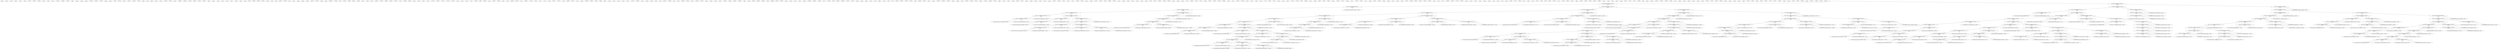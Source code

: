 digraph decision_tree {
"8cd9ea6e-f438-4174-8f42-fd54a06d352e"[label="0
0.498982"];
"8cd9ea6e-f438-4174-8f42-fd54a06d352e"[label="0
0.498982"];
"f6714eca-dd24-4254-ae80-fd4d5ec9d6d9"[label="0
0.893237"];
"f6714eca-dd24-4254-ae80-fd4d5ec9d6d9"[label="0
0.893237"];
"697d01ce-70f7-4d4f-a942-12d15815aad1"[label="0
0.945004"];
"697d01ce-70f7-4d4f-a942-12d15815aad1"[label="0
0.945004"];
"217e71ce-475c-45e1-b885-66e0924018f0"[label="0
0.945004"];
"217e71ce-475c-45e1-b885-66e0924018f0"[label="0
0.945004"];
"1281b181-cd0a-4af6-b702-612a03b4a426"[label="0
0.982327"];
"1281b181-cd0a-4af6-b702-612a03b4a426"[label="0
0.982327"];
"b5e2119f-62bc-4192-a132-0f2c6b8083bf"[label="0
0.987681"];
"b5e2119f-62bc-4192-a132-0f2c6b8083bf"[label="0
0.987681"];
"1c625ec2-c2b5-49c1-977d-abacc5a650e4"[label="100.12423"];
"5ef70111-62ed-4590-8dbc-af68696b2e0f"[label="106.726447"];
"57dc9428-fb6c-471c-bfa9-21206a9f10dd"[label="98.005424"];
"42453473-0501-4599-b44e-44191979036a"[label="0
0.982327"];
"42453473-0501-4599-b44e-44191979036a"[label="0
0.982327"];
"c769f721-0ebc-4165-92e7-b61b199c6bcd"[label="0
0.965527"];
"c769f721-0ebc-4165-92e7-b61b199c6bcd"[label="0
0.965527"];
"8aa66b49-289a-4f57-aa86-ff7f6d178b48"[label="0
0.980716"];
"8aa66b49-289a-4f57-aa86-ff7f6d178b48"[label="0
0.980716"];
"80e31d16-935a-4994-83ad-68eb7b69b54b"[label="119.114523"];
"231f7d73-c43f-40bd-be23-bf2c565e860d"[label="116.145896"];
"5f30a020-4ea4-4439-9858-a8d1ae6e8fde"[label="112.822725"];
"0fed292c-2ac6-48de-885a-155da281bd78"[label="0
0.965527"];
"0fed292c-2ac6-48de-885a-155da281bd78"[label="0
0.965527"];
"b743357c-447b-4e37-bf23-975c8b1ae9ae"[label="0
0.953239"];
"b743357c-447b-4e37-bf23-975c8b1ae9ae"[label="0
0.953239"];
"919ec14f-29d8-4974-87f8-e78098493a57"[label="0
0.953239"];
"919ec14f-29d8-4974-87f8-e78098493a57"[label="0
0.953239"];
"766809d9-dbfd-4053-9724-55bebe1e86e0"[label="0
0.960334"];
"766809d9-dbfd-4053-9724-55bebe1e86e0"[label="0
0.960334"];
"bd7047f2-347e-4ac8-9c11-428bcd812d08"[label="115.407485"];
"62ae3a28-751a-4e1d-88f1-bc7f52f9e830"[label="110.795415"];
"8211a17d-c20e-4ff4-a5e0-ee102b1a68ac"[label="117.824392"];
"a9868db6-989e-41ae-92d9-c616f8365a11"[label="0
0.953239"];
"a9868db6-989e-41ae-92d9-c616f8365a11"[label="0
0.953239"];
"302f456a-00c5-4bc5-a7da-ee61e47e73a1"[label="0
0.949216"];
"302f456a-00c5-4bc5-a7da-ee61e47e73a1"[label="0
0.949216"];
"01d1cc50-6864-4d41-be0a-1367b64311f0"[label="110.46507"];
"e0fc1631-638b-4ce8-9fa5-0c4a6fb2cccd"[label="99.072784"];
"38e2d524-7f6e-44a1-a8ea-e2defc98e64a"[label="0
0.949216"];
"38e2d524-7f6e-44a1-a8ea-e2defc98e64a"[label="0
0.949216"];
"689d2c44-d294-4e8a-bacb-cf0e94277654"[label="115.200237"];
"c96876ec-0b5f-4ef1-8a4a-ca010bb9bccf"[label="108.574116"];
"3fc5361c-3bec-4075-9fb4-6e472096adcc"[label="87.418343"];
"bf1138a0-aeb3-401d-a823-76c270af96c1"[label="0
0.945004"];
"bf1138a0-aeb3-401d-a823-76c270af96c1"[label="0
0.945004"];
"fedb3b0c-21ca-4276-a346-ef98fba7e124"[label="0
0.9429"];
"fedb3b0c-21ca-4276-a346-ef98fba7e124"[label="0
0.9429"];
"a6cb1fdc-5681-462e-bed2-c65f2b24c0a1"[label="0
0.923626"];
"a6cb1fdc-5681-462e-bed2-c65f2b24c0a1"[label="0
0.923626"];
"935a4cf6-d837-4d2d-8762-263fa2e3d731"[label="0
0.908752"];
"935a4cf6-d837-4d2d-8762-263fa2e3d731"[label="0
0.908752"];
"2f03faa3-7cd1-4251-9779-0730c6b0aeae"[label="0
0.908752"];
"2f03faa3-7cd1-4251-9779-0730c6b0aeae"[label="0
0.908752"];
"5da2e735-c113-4d57-83eb-878ee978bbbb"[label="107.802298"];
"5e3dc8b3-5526-441b-9ece-e22e2080df64"[label="84.010074"];
"780054a8-667f-434b-b386-2bef9497a041"[label="0
0.908752"];
"780054a8-667f-434b-b386-2bef9497a041"[label="0
0.908752"];
"26c75f0e-c49f-408e-b5b7-fdb27f54086c"[label="107.983366"];
"4f07da78-2e9d-4b94-ade8-4ac72c750b17"[label="112.863995"];
"05339bde-d312-4127-868a-3440558ecb57"[label="131.725134"];
"db9ef6c3-be50-4b01-bcad-6aedce0feb71"[label="92.033481"];
"289ac3e6-a10f-4c5f-8a0c-854aee39798a"[label="54.723563"];
"54607b90-d4c5-413f-b227-3154166e9eea"[label="142.826476"];
"98609827-bd2f-4775-9880-ecae7d0eadea"[label="0
0.893237"];
"98609827-bd2f-4775-9880-ecae7d0eadea"[label="0
0.893237"];
"a04a820a-4ca0-4ce4-b92d-16f1b4d0395f"[label="0
0.686224"];
"a04a820a-4ca0-4ce4-b92d-16f1b4d0395f"[label="0
0.686224"];
"7d72e1d5-a1ec-474f-baad-d9e324d3034c"[label="0
0.742898"];
"7d72e1d5-a1ec-474f-baad-d9e324d3034c"[label="0
0.742898"];
"46d9ccc7-6db3-4969-946e-3d94854e5727"[label="0
0.782937"];
"46d9ccc7-6db3-4969-946e-3d94854e5727"[label="0
0.782937"];
"c8c491ff-78ac-4106-b036-944af1ed1724"[label="0
0.818003"];
"c8c491ff-78ac-4106-b036-944af1ed1724"[label="0
0.818003"];
"67a4b017-e81e-4cbf-b132-f2f008ba613b"[label="0
0.831277"];
"67a4b017-e81e-4cbf-b132-f2f008ba613b"[label="0
0.831277"];
"769f6f16-da95-4dc2-bf53-23985430d2c4"[label="0
0.876693"];
"769f6f16-da95-4dc2-bf53-23985430d2c4"[label="0
0.876693"];
"8e61843b-7c6e-46dd-ae0b-ce70f3ad5792"[label="0
0.885024"];
"8e61843b-7c6e-46dd-ae0b-ce70f3ad5792"[label="0
0.885024"];
"fea9c571-bc93-46e6-908b-4f5156b4766a"[label="0
0.88325"];
"fea9c571-bc93-46e6-908b-4f5156b4766a"[label="0
0.88325"];
"d8a18ec1-c3ec-4285-afe5-fa4cd49fcef3"[label="90.24789"];
"ede73c35-ad7b-4fa1-984d-cc3373f23746"[label="92.759595"];
"5f5a450b-e283-4eb3-beb1-f9e23cad2937"[label="95.209585"];
"e01d9d53-8e86-4326-b0eb-09af56bd7379"[label="95.289476"];
"16152ad2-20bc-465c-af2f-2e87ba614b0a"[label="0
0.876693"];
"16152ad2-20bc-465c-af2f-2e87ba614b0a"[label="0
0.876693"];
"481d2a18-fbb6-4042-9b73-b5ba65e67fb3"[label="0
0.87099"];
"481d2a18-fbb6-4042-9b73-b5ba65e67fb3"[label="0
0.87099"];
"5f32dbc9-113b-48ed-9800-530b9b8eed8c"[label="0
0.87099"];
"5f32dbc9-113b-48ed-9800-530b9b8eed8c"[label="0
0.87099"];
"113f9835-45a5-4bad-8137-04fc4444b835"[label="89.247356"];
"cd83fcc7-82e3-4eac-92ed-1b6039d8c294"[label="91.873505"];
"5627158d-528a-4c46-ab8d-fb05e7295cec"[label="0
0.87099"];
"5627158d-528a-4c46-ab8d-fb05e7295cec"[label="0
0.87099"];
"1bc2093e-07ce-46f4-b8ef-ec71837832bc"[label="0
0.851007"];
"1bc2093e-07ce-46f4-b8ef-ec71837832bc"[label="0
0.851007"];
"44b9aa88-6902-4124-b929-60163721c09b"[label="0
0.860932"];
"44b9aa88-6902-4124-b929-60163721c09b"[label="0
0.860932"];
"54c86f87-516e-42c1-8f7a-cde4298a8494"[label="0
0.869389"];
"54c86f87-516e-42c1-8f7a-cde4298a8494"[label="0
0.869389"];
"26121b39-956a-41c1-b659-5dc6cb8131bd"[label="0
0.869389"];
"26121b39-956a-41c1-b659-5dc6cb8131bd"[label="0
0.869389"];
"8a652e8f-6d4e-4bb6-a6fe-4c40903b9ed5"[label="105.751746"];
"a70f1615-1fa9-4cdc-b997-d73bde03abce"[label="93.132591"];
"e5853d87-2dc6-473b-a2be-fd3d79413eec"[label="0
0.869389"];
"e5853d87-2dc6-473b-a2be-fd3d79413eec"[label="0
0.869389"];
"c6cfbb77-e03a-44c6-8585-920fdb3dba98"[label="0
0.86203"];
"c6cfbb77-e03a-44c6-8585-920fdb3dba98"[label="0
0.86203"];
"540189b6-b856-4248-acc4-9886d36af270"[label="104.969996"];
"2500763f-f15b-48b4-8747-88f61a0827f8"[label="114.125786"];
"f55c44d6-895f-48a6-8e4e-57ecae6efde7"[label="0
0.86203"];
"f55c44d6-895f-48a6-8e4e-57ecae6efde7"[label="0
0.86203"];
"1aed225e-5b97-4d63-be98-9a0cb23267e4"[label="104.581156"];
"13ba4bff-9ef0-4ad6-8641-d7c9198fb8a9"[label="99.69923"];
"fdf5715f-5c36-462f-b448-12f7fc89776b"[label="90.63293"];
"36b682da-0047-41cf-a9d9-f1fec2e86b27"[label="114.252288"];
"54ea14ff-3c23-4957-a2c5-989b59af9195"[label="0
0.851007"];
"54ea14ff-3c23-4957-a2c5-989b59af9195"[label="0
0.851007"];
"ecc84cdb-1c5a-47a1-a9c0-5e014931aa75"[label="0
0.837588"];
"ecc84cdb-1c5a-47a1-a9c0-5e014931aa75"[label="0
0.837588"];
"4dede5a1-0d7b-4cd8-9d26-54d8c17b13f2"[label="0
0.83362"];
"4dede5a1-0d7b-4cd8-9d26-54d8c17b13f2"[label="0
0.83362"];
"2d30f807-38c9-4da6-b446-8dd97c15e997"[label="101.239275"];
"2ac08224-292c-437b-a121-f9be8d8743d9"[label="104.179678"];
"ae7b6d5b-0a72-441c-906f-c0c1e6f685f5"[label="96.293064"];
"f950e68f-e034-4b8d-979f-b208af6f7609"[label="79.632376"];
"a2bfff0a-2ee0-41f4-b782-9cc5992057ff"[label="115.617275"];
"88930be5-1b44-416a-b7fa-08b19fedacfb"[label="0
0.831277"];
"88930be5-1b44-416a-b7fa-08b19fedacfb"[label="0
0.831277"];
"f86ede00-f413-406d-8efc-6f5eaab1d64b"[label="59.053356"];
"87248381-63cc-42b2-9b75-a0549a9bf467"[label="94.610538"];
"357c5ceb-0e75-43c8-bdb2-55578e5fd4bb"[label="0
0.818003"];
"357c5ceb-0e75-43c8-bdb2-55578e5fd4bb"[label="0
0.818003"];
"b413d022-19cf-4a05-ab9d-50e4a30128c5"[label="0
0.815089"];
"b413d022-19cf-4a05-ab9d-50e4a30128c5"[label="0
0.815089"];
"78d1d599-2639-4f36-8ceb-1c64b8fa9642"[label="0
0.807556"];
"78d1d599-2639-4f36-8ceb-1c64b8fa9642"[label="0
0.807556"];
"30a779af-fe49-4501-a558-350e6c010c85"[label="0
0.805148"];
"30a779af-fe49-4501-a558-350e6c010c85"[label="0
0.805148"];
"9fe42ec4-579f-420b-a719-27129933e136"[label="111.223754"];
"554f1b61-4ad9-4d78-b50d-466724f054d1"[label="113.300462"];
"1f290931-229d-4f53-ac36-0cf68576f2ed"[label="113.377704"];
"8dd28998-26fd-417b-8da3-b5eadbd5e44b"[label="110.272219"];
"10b8870b-8975-4682-ad4c-18ff73918828"[label="115.572156"];
"10c10d99-18f2-4775-95a0-2b7fbb2c8df4"[label="0
0.782937"];
"10c10d99-18f2-4775-95a0-2b7fbb2c8df4"[label="0
0.782937"];
"5028bd3a-62fd-44b3-9c74-ca74bd4ffcd4"[label="0
0.753644"];
"5028bd3a-62fd-44b3-9c74-ca74bd4ffcd4"[label="0
0.753644"];
"15369fa1-516a-4832-bbd1-6b9b529a8b09"[label="0
0.759327"];
"15369fa1-516a-4832-bbd1-6b9b529a8b09"[label="0
0.759327"];
"c8a48ef5-68f6-445e-8199-063413756bae"[label="0
0.777552"];
"c8a48ef5-68f6-445e-8199-063413756bae"[label="0
0.777552"];
"d3c16b0c-78e6-4812-9b60-e33e01757784"[label="75.921582"];
"625eece0-051d-4f60-8cad-a84d45f9dfb4"[label="91.89934"];
"d4a8dde0-eaa1-4a32-a89d-3bfc6d731e1f"[label="92.588646"];
"0c381c66-82a5-48b8-a57f-becd2f945ecb"[label="0
0.759327"];
"0c381c66-82a5-48b8-a57f-becd2f945ecb"[label="0
0.759327"];
"5330b675-326a-4563-bbed-7b9f11a8aac8"[label="72.668572"];
"79f4dbba-9f63-42e0-b203-f8d89f7f4559"[label="75.860433"];
"72e8069e-acd4-4f97-a56b-cbb5db2e1900"[label="0
0.753644"];
"72e8069e-acd4-4f97-a56b-cbb5db2e1900"[label="0
0.753644"];
"fb2189b2-ca4c-42be-8df5-d240b5c86952"[label="0
0.74823"];
"fb2189b2-ca4c-42be-8df5-d240b5c86952"[label="0
0.74823"];
"39138c7e-12f4-494e-8e6a-f489d149842c"[label="105.024456"];
"f58f930d-f3d0-4563-8ced-792fdb570664"[label="85.017092"];
"83e3f6ca-73dd-4b86-915b-8e882704e1ab"[label="0
0.74823"];
"83e3f6ca-73dd-4b86-915b-8e882704e1ab"[label="0
0.74823"];
"f65df890-c88e-4209-b1f4-381f28c02aea"[label="109.160652"];
"32df3f40-7c38-41bb-99f6-50022ba7e6d8"[label="111.279705"];
"b7f99cb2-0dad-48e2-bc20-1ed500f08f1f"[label="0
0.742898"];
"b7f99cb2-0dad-48e2-bc20-1ed500f08f1f"[label="0
0.742898"];
"1c5713ac-689d-4804-9ecd-d3009c78ba7d"[label="0
0.701119"];
"1c5713ac-689d-4804-9ecd-d3009c78ba7d"[label="0
0.701119"];
"375ca7ea-8a4b-4860-a86d-7b28c1ea1355"[label="0
0.701119"];
"375ca7ea-8a4b-4860-a86d-7b28c1ea1355"[label="0
0.701119"];
"3641b50f-78fd-4c2e-b8f3-a1cd3a0e3ae7"[label="0
0.718623"];
"3641b50f-78fd-4c2e-b8f3-a1cd3a0e3ae7"[label="0
0.718623"];
"d7bd965e-016c-42eb-a007-85cacffcc8a6"[label="67.038771"];
"36ec9596-ff6e-4cec-b36c-4c5aa819f47b"[label="106.777146"];
"46521a42-a2fa-410f-8bb6-e61d42cb5b84"[label="0
0.718623"];
"46521a42-a2fa-410f-8bb6-e61d42cb5b84"[label="0
0.718623"];
"3b731fb7-48e9-4310-83e8-79d511375988"[label="58.080256"];
"e308bf7d-fd22-4458-b4a5-66616d5a502c"[label="63.480271"];
"5329cca5-365b-4c12-b63b-532fa682130b"[label="0
0.701119"];
"5329cca5-365b-4c12-b63b-532fa682130b"[label="0
0.701119"];
"a5998f20-6a02-4504-89d3-0be8c47262d8"[label="0
0.698906"];
"a5998f20-6a02-4504-89d3-0be8c47262d8"[label="0
0.698906"];
"db4956e9-57d8-411b-9441-1c08091eeee0"[label="102.333839"];
"e782341b-80b3-4650-97ee-ef5f6407f913"[label="96.282845"];
"f5a9375b-e8c8-45c1-8f66-c8369a9f0ffe"[label="75.460417"];
"658c924b-6a1b-4461-a750-993a0de77126"[label="64.85962"];
"50636fac-84f4-4b3a-8b4e-02a76a018b84"[label="0
0.686224"];
"50636fac-84f4-4b3a-8b4e-02a76a018b84"[label="0
0.686224"];
"fc58d692-f143-42ef-87ec-b845c1224f34"[label="0
0.565162"];
"fc58d692-f143-42ef-87ec-b845c1224f34"[label="0
0.565162"];
"3ad4407a-6e61-4d8d-af72-597495bd5b61"[label="0
0.583872"];
"3ad4407a-6e61-4d8d-af72-597495bd5b61"[label="0
0.583872"];
"11ba8976-b0bb-4aa4-a5a7-e8fe5a25a91e"[label="0
0.627503"];
"11ba8976-b0bb-4aa4-a5a7-e8fe5a25a91e"[label="0
0.627503"];
"0371b37e-f9eb-45da-8cc5-a3c184de122a"[label="0
0.627503"];
"0371b37e-f9eb-45da-8cc5-a3c184de122a"[label="0
0.627503"];
"e0d0c732-a8c7-4406-a75a-b38d01d9312c"[label="0
0.678747"];
"e0d0c732-a8c7-4406-a75a-b38d01d9312c"[label="0
0.678747"];
"6feca0e2-dcc5-40e9-8590-6e83414ae650"[label="110.911198"];
"d17e7da1-4b7b-4a3c-a50c-11e548a27186"[label="132.965442"];
"1cb57db3-5709-4346-9b13-596af8d9f376"[label="0
0.678747"];
"1cb57db3-5709-4346-9b13-596af8d9f376"[label="0
0.678747"];
"276dbe1b-832a-47a2-b631-ed6538cd1205"[label="0
0.632099"];
"276dbe1b-832a-47a2-b631-ed6538cd1205"[label="0
0.632099"];
"bc36d163-b2d0-4d1c-881b-22c537a35522"[label="0
0.632099"];
"bc36d163-b2d0-4d1c-881b-22c537a35522"[label="0
0.632099"];
"58791408-887b-46c2-b5ff-2e3f2833761a"[label="0
0.659972"];
"58791408-887b-46c2-b5ff-2e3f2833761a"[label="0
0.659972"];
"a8a50a5b-42a4-463a-8cbc-14ac8f89e275"[label="0
0.67232"];
"a8a50a5b-42a4-463a-8cbc-14ac8f89e275"[label="0
0.67232"];
"7fec4fcd-2de0-4508-bf40-313f8ecc51b1"[label="96.227996"];
"849ef3e6-53ee-49ff-a681-9db76f51477e"[label="125.135638"];
"1de6e4bd-89a5-40e2-aca8-941dbb8e91f0"[label="0
0.67232"];
"1de6e4bd-89a5-40e2-aca8-941dbb8e91f0"[label="0
0.67232"];
"6d1fe75e-72ed-4cfc-b267-23f0c748a47e"[label="0
0.665111"];
"6d1fe75e-72ed-4cfc-b267-23f0c748a47e"[label="0
0.665111"];
"b046d24a-7f94-4ee8-9f40-31c7100d4ab2"[label="93.608554"];
"542ae19b-cd5d-4f56-a44a-6860ffbb3b40"[label="92.310019"];
"c4ce1624-2766-49c1-a8ca-1a89b5e8e6cf"[label="0
0.665111"];
"c4ce1624-2766-49c1-a8ca-1a89b5e8e6cf"[label="0
0.665111"];
"c40d9a77-fdb6-4378-a972-04abdde8c341"[label="103.298719"];
"e2a7a409-9554-4ee5-a233-9ba7d3e660ea"[label="94.437159"];
"b198826f-856b-4de8-9e47-9a33664fe781"[label="0
0.659972"];
"b198826f-856b-4de8-9e47-9a33664fe781"[label="0
0.659972"];
"a6d2154d-4207-4406-95a8-753133e8b108"[label="0
0.645385"];
"a6d2154d-4207-4406-95a8-753133e8b108"[label="0
0.645385"];
"8d9ce523-06fc-48e4-8e0e-c513d5629350"[label="0
0.648843"];
"8d9ce523-06fc-48e4-8e0e-c513d5629350"[label="0
0.648843"];
"6b88091c-973f-407a-b263-c0b69812a1c1"[label="0
0.646315"];
"6b88091c-973f-407a-b263-c0b69812a1c1"[label="0
0.646315"];
"530cd58e-36a1-4213-8564-5583cbfc13f9"[label="119.333019"];
"f0b02f5d-3088-4f63-9572-d4276b7a76a8"[label="113.53366"];
"512a2f49-55a3-4930-b9dd-16cb60b06a77"[label="104.269918"];
"2a682364-d35f-4c61-a30e-01fcaf0dc832"[label="120.950439"];
"7fa16943-d03e-47d8-88ff-352aa1745712"[label="0
0.645385"];
"7fa16943-d03e-47d8-88ff-352aa1745712"[label="0
0.645385"];
"45555916-52e0-41db-adda-613467898995"[label="0
0.635084"];
"45555916-52e0-41db-adda-613467898995"[label="0
0.635084"];
"9cea7c1b-8974-4541-8b38-6759dc6014c6"[label="93.983054"];
"6e58ba1f-8931-48a9-89c3-a0ce760f0161"[label="99.496059"];
"25afa0b7-9800-4ba8-a3db-26c61cef4ebc"[label="108.625812"];
"39580cda-f2e7-47d0-bd91-db66b3e84cee"[label="0
0.632099"];
"39580cda-f2e7-47d0-bd91-db66b3e84cee"[label="0
0.632099"];
"9a8ede2c-6870-43af-976b-a1d9946f31fd"[label="84.895098"];
"3bbde815-176d-4ae1-9b05-4b6403249d75"[label="98.462792"];
"61cfc706-a396-4137-a527-b933b6c51ca7"[label="60.624273"];
"b71b0185-2d72-4925-b414-e55436df8bb2"[label="0
0.627503"];
"b71b0185-2d72-4925-b414-e55436df8bb2"[label="0
0.627503"];
"7655586c-9846-449e-9bdf-243fdc2130a7"[label="0
0.613926"];
"7655586c-9846-449e-9bdf-243fdc2130a7"[label="0
0.613926"];
"1060579b-3436-4b2a-b059-eeb74f2f5932"[label="0
0.585174"];
"1060579b-3436-4b2a-b059-eeb74f2f5932"[label="0
0.585174"];
"0f1fb066-bb9d-4b21-bffa-8d6107a3b49d"[label="0
0.585174"];
"0f1fb066-bb9d-4b21-bffa-8d6107a3b49d"[label="0
0.585174"];
"e748afb1-a818-4d43-b408-7a2c74b91a49"[label="0
0.588266"];
"e748afb1-a818-4d43-b408-7a2c74b91a49"[label="0
0.588266"];
"aa150c50-593d-4568-9b9a-78e03e0ef82f"[label="133.835486"];
"16886635-83d9-49f1-9b6d-ca40e86f6d62"[label="120.501998"];
"7ffbe622-4e64-4bba-a9b6-e7f4d2d19ef5"[label="111.900063"];
"c9b5ee59-3150-40f3-a687-664621640529"[label="0
0.585174"];
"c9b5ee59-3150-40f3-a687-664621640529"[label="0
0.585174"];
"f6a56e28-550f-4551-b966-4725e81d99ea"[label="111.640154"];
"4351b68a-659c-49a8-b303-7193adb0a6d4"[label="99.41385"];
"f370ea02-acf2-4481-8ab5-f4cdc6c6c9cf"[label="99.345551"];
"c03b9a54-7bb2-4ea8-9dfe-96d8de080e70"[label="139.458881"];
"e6f163ff-2c7f-43b8-a629-50c282c4a2df"[label="67.104433"];
"f68094c3-4e93-490a-913b-607c79013d62"[label="141.127267"];
"0edeefaf-354b-4a75-9a14-919f4d17c4d2"[label="0
0.565162"];
"0edeefaf-354b-4a75-9a14-919f4d17c4d2"[label="0
0.565162"];
"547d2f6b-4175-4364-bd06-d63497bc779e"[label="0
0.526225"];
"547d2f6b-4175-4364-bd06-d63497bc779e"[label="0
0.526225"];
"404c995b-a67c-405b-8491-bfd4c3320690"[label="0
0.526225"];
"404c995b-a67c-405b-8491-bfd4c3320690"[label="0
0.526225"];
"c4de35a1-4e00-445e-afab-98b54c3e26a8"[label="0
0.536121"];
"c4de35a1-4e00-445e-afab-98b54c3e26a8"[label="0
0.536121"];
"6aefaf15-32f4-4a21-ac4a-ee5a5dc66309"[label="0
0.54943"];
"6aefaf15-32f4-4a21-ac4a-ee5a5dc66309"[label="0
0.54943"];
"5a95efd9-d768-431f-bb09-76a593af9345"[label="0
0.555584"];
"5a95efd9-d768-431f-bb09-76a593af9345"[label="0
0.555584"];
"6fbdbb5e-ab55-45e3-a3a2-bcb4ae9ebbeb"[label="0
0.561192"];
"6fbdbb5e-ab55-45e3-a3a2-bcb4ae9ebbeb"[label="0
0.561192"];
"64c8ac58-534a-4a7f-a0b8-04d251212923"[label="0
0.561077"];
"64c8ac58-534a-4a7f-a0b8-04d251212923"[label="0
0.561077"];
"c3cc3707-a531-4463-a6e5-e403e60db840"[label="92.1427"];
"d52fdc98-4157-4373-b881-9f4218da6833"[label="93.545761"];
"793a2ee5-ab55-494d-af39-bba0717f15f4"[label="93.645277"];
"a9572428-67d4-43dc-84d5-02a85a12c5f4"[label="80.367129"];
"0bd7247c-074d-4c85-980f-f1f681700753"[label="97.927224"];
"065d97a0-bd14-41e1-93e5-202b70da7aa2"[label="0
0.54943"];
"065d97a0-bd14-41e1-93e5-202b70da7aa2"[label="0
0.54943"];
"a103196f-126f-43f9-8d65-f2eacaa2c706"[label="82.558068"];
"23d2b863-b965-400d-a4b2-132e5042f98c"[label="81.587922"];
"77a20050-9a90-44ff-adc7-52750ddfb8a0"[label="0
0.536121"];
"77a20050-9a90-44ff-adc7-52750ddfb8a0"[label="0
0.536121"];
"e385d315-42b4-419e-92e0-613890b14215"[label="0
0.530182"];
"e385d315-42b4-419e-92e0-613890b14215"[label="0
0.530182"];
"c4f30200-437f-44a1-919f-00466d4873ae"[label="102.997087"];
"688a9157-943a-4aea-915f-627e9c19a911"[label="105.030933"];
"15510551-1d19-4569-af0d-0cfe3005d51c"[label="115.514729"];
"545d4963-e266-4579-a323-88f06c039d89"[label="0
0.526225"];
"545d4963-e266-4579-a323-88f06c039d89"[label="0
0.526225"];
"b290180d-a7fe-44a3-8a5d-114775dda256"[label="0
0.504496"];
"b290180d-a7fe-44a3-8a5d-114775dda256"[label="0
0.504496"];
"593b9633-cbb1-47d3-9a0f-ba1f06fc5a1a"[label="0
0.519172"];
"593b9633-cbb1-47d3-9a0f-ba1f06fc5a1a"[label="0
0.519172"];
"3c6a4969-8fa2-4795-b158-582e1c869787"[label="64.160799"];
"0a9f1544-bf59-4e7d-975b-1512b237c42b"[label="82.131698"];
"285aac13-b042-4d9d-83e9-f6ada39edb02"[label="87.317722"];
"1b4549c0-3eb6-4aa7-a941-f4a252020025"[label="0
0.504496"];
"1b4549c0-3eb6-4aa7-a941-f4a252020025"[label="0
0.504496"];
"4074d7c7-14f1-4321-b92b-014f2921f02f"[label="101.341462"];
"f7043dee-d280-41c8-9530-7c55c5ecebf4"[label="96.003525"];
"1c9e2cb4-fe01-47e7-9709-6e507fb7235b"[label="74.967476"];
"cc9b93c1-099f-4a4c-81c5-bf36b8c99063"[label="0
0.498982"];
"cc9b93c1-099f-4a4c-81c5-bf36b8c99063"[label="0
0.498982"];
"ddfc8ccf-cc30-447d-bce5-6222ec34eaba"[label="0
0.198716"];
"ddfc8ccf-cc30-447d-bce5-6222ec34eaba"[label="0
0.198716"];
"a0a0ac9e-a305-4f28-9e74-8239d746d1bc"[label="0
0.224087"];
"a0a0ac9e-a305-4f28-9e74-8239d746d1bc"[label="0
0.224087"];
"242b0b5e-e82e-4ef9-ad08-f4a8aacc361e"[label="0
0.488904"];
"242b0b5e-e82e-4ef9-ad08-f4a8aacc361e"[label="0
0.488904"];
"081159be-54ea-4f45-a633-f0151303c3b6"[label="3.983061"];
"b18a3c9d-c318-4bfd-ad59-f07aa04f9608"[label="37.112975"];
"7b851d62-67ea-4369-bc51-0576f57ff7de"[label="0
0.488904"];
"7b851d62-67ea-4369-bc51-0576f57ff7de"[label="0
0.488904"];
"c7515b18-cf86-4feb-8ef7-3b172aa4c3eb"[label="0
0.284509"];
"c7515b18-cf86-4feb-8ef7-3b172aa4c3eb"[label="0
0.284509"];
"66d16861-a72f-4267-8ab2-3c180ded23e0"[label="0
0.296084"];
"66d16861-a72f-4267-8ab2-3c180ded23e0"[label="0
0.296084"];
"323e44d6-553b-45e9-9e3f-498414e0afbb"[label="0
0.458821"];
"323e44d6-553b-45e9-9e3f-498414e0afbb"[label="0
0.458821"];
"d4ffbc60-19c9-4861-9aae-cb347cc83dff"[label="0
0.479439"];
"d4ffbc60-19c9-4861-9aae-cb347cc83dff"[label="0
0.479439"];
"fbe57a05-2bad-441f-9a25-007c3581a5c6"[label="0
0.479439"];
"fbe57a05-2bad-441f-9a25-007c3581a5c6"[label="0
0.479439"];
"ad17f125-91eb-449c-b806-db273c7e7d2d"[label="-17.641832"];
"64dbcae2-df19-45df-8645-601b782a26b1"[label="-18.070497"];
"ec349b7e-5a2b-4c84-95b7-83a27f27d49f"[label="0
0.479439"];
"ec349b7e-5a2b-4c84-95b7-83a27f27d49f"[label="0
0.479439"];
"8dde784d-76ce-4c17-b432-e14f5bf70cb6"[label="0
0.474901"];
"8dde784d-76ce-4c17-b432-e14f5bf70cb6"[label="0
0.474901"];
"6937df01-fd24-459e-a8fa-c2eaad4c113a"[label="0
0.474901"];
"6937df01-fd24-459e-a8fa-c2eaad4c113a"[label="0
0.474901"];
"2e46b71e-4099-44c2-ae70-737ff7845167"[label="-17.480446"];
"4bb4af9e-c8a9-4359-956e-aeedf3e50d9b"[label="-29.77406"];
"3cd7aa15-27fb-4f58-979d-5c1b1d282ecc"[label="0
0.474901"];
"3cd7aa15-27fb-4f58-979d-5c1b1d282ecc"[label="0
0.474901"];
"46842ffd-1939-4dff-951e-a845023737ea"[label="0
0.466399"];
"46842ffd-1939-4dff-951e-a845023737ea"[label="0
0.466399"];
"1d570c0b-049c-449a-893c-d8da79567ff7"[label="-11.201301"];
"2633d08f-3c0d-4d20-90b9-1a1899667b7c"[label="-10.249874"];
"e18e39dd-15ab-486d-9170-3b994a682f77"[label="2.222139"];
"130b7b09-d223-4e30-9e35-5cc96ad040d1"[label="24.355908"];
"3bf356c9-1059-4157-8952-bfc0c1462332"[label="-35.957981"];
"43ba3d7c-8ce5-40e1-80db-4897e0e7e9e5"[label="0
0.458821"];
"43ba3d7c-8ce5-40e1-80db-4897e0e7e9e5"[label="0
0.458821"];
"a41838de-8f4c-4ce0-929e-ca0964909ee4"[label="0
0.386915"];
"a41838de-8f4c-4ce0-929e-ca0964909ee4"[label="0
0.386915"];
"da601cd3-df74-4a57-83ee-35a301a27916"[label="0
0.422259"];
"da601cd3-df74-4a57-83ee-35a301a27916"[label="0
0.422259"];
"9f288de2-6f07-41b5-915e-f553f4e6526a"[label="0
0.422259"];
"9f288de2-6f07-41b5-915e-f553f4e6526a"[label="0
0.422259"];
"ff10ae84-3999-4f2c-80bf-3867449f398c"[label="0
0.458024"];
"ff10ae84-3999-4f2c-80bf-3867449f398c"[label="0
0.458024"];
"70ad5436-e401-4125-898a-cfd0fc6e2768"[label="0
0.449884"];
"70ad5436-e401-4125-898a-cfd0fc6e2768"[label="0
0.449884"];
"9664f9a1-6f09-47ce-8977-aed75f441908"[label="0
0.433429"];
"9664f9a1-6f09-47ce-8977-aed75f441908"[label="0
0.433429"];
"4df644cc-681b-4649-810c-4e081df4714c"[label="9.211901"];
"ea19f62e-fd90-4371-ab30-4eb76912d322"[label="6.782575"];
"e8291a5c-e0d9-4e45-bca4-7534ffbcc2fb"[label="-12.326026"];
"129ce08f-d245-4f15-a5c8-0e9fe0feaa3f"[label="12.029692"];
"e5da5e2e-a080-4fc5-bebc-85a0751c68e1"[label="39.146258"];
"574c9bea-3a35-47e6-9e2d-77929074b33b"[label="0
0.422259"];
"574c9bea-3a35-47e6-9e2d-77929074b33b"[label="0
0.422259"];
"aa0fca8e-7b96-4f0f-a891-8904f9a5d8f8"[label="0
0.408338"];
"aa0fca8e-7b96-4f0f-a891-8904f9a5d8f8"[label="0
0.408338"];
"95581281-8fac-4fbb-8dd4-107d027a8eba"[label="0
0.408338"];
"95581281-8fac-4fbb-8dd4-107d027a8eba"[label="0
0.408338"];
"94a54e90-b7ec-4022-99d3-eaed8ad9682b"[label="0
0.411198"];
"94a54e90-b7ec-4022-99d3-eaed8ad9682b"[label="0
0.411198"];
"2a7b1cb6-c45d-482d-aa3c-8477191d5f7c"[label="10.830241"];
"7db304c7-b614-4529-86b5-1ccef5123a6e"[label="10.751118"];
"33878644-cfea-4b85-8f99-dc7b01b9d831"[label="1.874731"];
"224f03d9-26a0-4fb9-a8a0-1453c6cf1ed4"[label="0
0.408338"];
"224f03d9-26a0-4fb9-a8a0-1453c6cf1ed4"[label="0
0.408338"];
"f9255ea6-a3bf-4987-93e7-2a6ae25c993d"[label="-30.719878"];
"d4e3147b-8b3f-46fe-80f9-97dd5e081950"[label="-1.694383"];
"d27c7d8a-610d-4467-9b8f-9cf90dd148a0"[label="-29.827405"];
"91185bc7-47f3-4680-b2e5-ed2c9baa2c69"[label="38.605283"];
"abd99945-ab8c-41ee-80f2-3058bbed3c9a"[label="0
0.386915"];
"abd99945-ab8c-41ee-80f2-3058bbed3c9a"[label="0
0.386915"];
"c2439844-1385-4f06-9923-dea9a0eef98b"[label="0
0.381342"];
"c2439844-1385-4f06-9923-dea9a0eef98b"[label="0
0.381342"];
"c90695e5-d568-4de8-ba4d-d8c64555d0fd"[label="-17.404601"];
"c833ff6e-7dae-4d7f-8637-fe240ff233d9"[label="-38.778979"];
"54a13db9-df87-45c1-acb0-9b5300a54dff"[label="0
0.381342"];
"54a13db9-df87-45c1-acb0-9b5300a54dff"[label="0
0.381342"];
"3c6d4cbd-3784-4df4-b148-2f897107c647"[label="0
0.314226"];
"3c6d4cbd-3784-4df4-b148-2f897107c647"[label="0
0.314226"];
"7b75dee1-b6e7-4624-9d7b-969ef0a9b9a8"[label="0
0.373984"];
"7b75dee1-b6e7-4624-9d7b-969ef0a9b9a8"[label="0
0.373984"];
"29ca2600-541d-4ca1-bd41-e8d30b91aa4d"[label="0
0.374316"];
"29ca2600-541d-4ca1-bd41-e8d30b91aa4d"[label="0
0.374316"];
"8b5a24ef-6084-4396-91b7-43cf1ad02ce1"[label="1.779411"];
"3e562cf1-ae74-49e8-8f52-78eb02711daa"[label="-3.522501"];
"71966378-08d4-4416-98ea-2440843c323d"[label="-6.177464"];
"bbd6ddb2-5fee-4376-9419-0c0203014b1d"[label="0
0.373984"];
"bbd6ddb2-5fee-4376-9419-0c0203014b1d"[label="0
0.373984"];
"9aa16461-a991-4251-b109-aa7f3b61a7c7"[label="0
0.314834"];
"9aa16461-a991-4251-b109-aa7f3b61a7c7"[label="0
0.314834"];
"42c8cf52-2b27-4256-9e79-0217e2037dde"[label="0
0.352215"];
"42c8cf52-2b27-4256-9e79-0217e2037dde"[label="0
0.352215"];
"554048de-e8f7-43e2-87a0-1a04697de9db"[label="-11.731754"];
"2ccc0ef5-4c0a-477e-b192-50254383441a"[label="-3.747546"];
"7dfbb229-1f89-4c93-aa45-30addf616098"[label="-14.2562"];
"865056f5-b4b5-47cf-94e1-e7f1a7cfb329"[label="-37.359936"];
"f5ee66bc-89a6-4af0-b452-a53477078123"[label="0
0.314226"];
"f5ee66bc-89a6-4af0-b452-a53477078123"[label="0
0.314226"];
"a9e149fb-dfc5-4a60-8ae9-7430eebf49fe"[label="0
0.303928"];
"a9e149fb-dfc5-4a60-8ae9-7430eebf49fe"[label="0
0.303928"];
"596d4b2d-5f41-4e91-8b48-edb12c7a9a56"[label="-6.090797"];
"9bfe9d87-a6e8-48ad-9a6d-2d036287585e"[label="-5.492264"];
"b5df7380-84eb-4bd3-acb5-7fbc6ab05b67"[label="18.904871"];
"078d08d8-be12-4ed8-a21c-cd877f7b31ee"[label="0
0.296084"];
"078d08d8-be12-4ed8-a21c-cd877f7b31ee"[label="0
0.296084"];
"9db49b10-8850-4b7b-a0ca-29de6ad85741"[label="-41.799438"];
"d8506e22-8f3f-4125-8453-6b77e6fbe57c"[label="-41.723711"];
"5aa504fe-5ac3-4608-a983-482158d566fe"[label="0
0.284509"];
"5aa504fe-5ac3-4608-a983-482158d566fe"[label="0
0.284509"];
"85c0702d-dc94-43ba-854e-7bea34284cfb"[label="0
0.270112"];
"85c0702d-dc94-43ba-854e-7bea34284cfb"[label="0
0.270112"];
"7ddbcbf7-e903-4cb0-b603-51d64a214122"[label="11.779346"];
"25c01fcb-f4f8-4473-a50e-856d5dcdf8d6"[label="13.793201"];
"c4ec2857-c666-4cbd-a8f5-235e30e37957"[label="0
0.270112"];
"c4ec2857-c666-4cbd-a8f5-235e30e37957"[label="0
0.270112"];
"05b688b1-ffc5-44fd-b0e4-6e62a93f058f"[label="0
0.263805"];
"05b688b1-ffc5-44fd-b0e4-6e62a93f058f"[label="0
0.263805"];
"cc21632b-f34e-4de9-aca1-424ee9c98088"[label="4.335675"];
"c644f171-2e84-4f6f-a43f-8d5c1c48d915"[label="-34.137955"];
"f223a27a-01e6-47c6-9aca-fbf6a0177247"[label="0
0.263805"];
"f223a27a-01e6-47c6-9aca-fbf6a0177247"[label="0
0.263805"];
"205ce784-45c9-4037-8413-a0e6f0d2def5"[label="0
0.235289"];
"205ce784-45c9-4037-8413-a0e6f0d2def5"[label="0
0.235289"];
"c82e7792-0a69-4123-9a84-529f7c1e7778"[label="0
0.238276"];
"c82e7792-0a69-4123-9a84-529f7c1e7778"[label="0
0.238276"];
"5c7c8540-e1d9-4b42-987f-20e2d1040984"[label="0
0.249896"];
"5c7c8540-e1d9-4b42-987f-20e2d1040984"[label="0
0.249896"];
"6037d162-d6a0-4dcf-98b8-cca7a388bb61"[label="0
0.257402"];
"6037d162-d6a0-4dcf-98b8-cca7a388bb61"[label="0
0.257402"];
"a605a51d-0277-476c-9dd4-830f8285647f"[label="-0.192752"];
"8ff12564-de07-4bb1-980c-11bea69b5b12"[label="15.332899"];
"8eca4989-48dc-4e84-90c9-fcecc27ffa9c"[label="-8.618404"];
"89567d6d-af34-4adb-baf1-edcebe6bd6f5"[label="10.615159"];
"d1eb219a-1c3a-4f27-b0fc-d082eaa2c4b0"[label="-13.691224"];
"09a6519e-9119-4a5e-8ea4-f7d65a77d2ba"[label="16.089151"];
"45283795-0d8b-4f7c-9a78-fe8dc9af65ec"[label="0
0.224087"];
"45283795-0d8b-4f7c-9a78-fe8dc9af65ec"[label="0
0.224087"];
"b96d6931-bc15-4aad-9f11-296ef85f8491"[label="0
0.21872"];
"b96d6931-bc15-4aad-9f11-296ef85f8491"[label="0
0.21872"];
"b60675d8-6f85-4a1c-961f-e360cf393af7"[label="0
0.218017"];
"b60675d8-6f85-4a1c-961f-e360cf393af7"[label="0
0.218017"];
"69a667ab-7853-41cb-a039-75a2cbe2228f"[label="-19.605593"];
"8efabf13-cc93-42db-b64f-cb4ced43edec"[label="-26.234872"];
"6b496d05-7db3-4cab-bc93-fa792b59a42d"[label="-4.712462"];
"a6b07a7e-a1bf-427b-bebb-f768887e0526"[label="-50.547649"];
"759dca18-b863-4f08-bf59-1801c5fd6ff9"[label="0
0.198716"];
"759dca18-b863-4f08-bf59-1801c5fd6ff9"[label="0
0.198716"];
"c39f8b60-33d8-486f-82a6-e5c1acb169c8"[label="0
0.112425"];
"c39f8b60-33d8-486f-82a6-e5c1acb169c8"[label="0
0.112425"];
"b0e276ad-af06-48d6-aaf3-d95c6ed5f952"[label="0
0.112425"];
"b0e276ad-af06-48d6-aaf3-d95c6ed5f952"[label="0
0.112425"];
"3e1aac2b-6e71-4aa9-85d5-3556e424229e"[label="0
0.191551"];
"3e1aac2b-6e71-4aa9-85d5-3556e424229e"[label="0
0.191551"];
"797b50af-aa97-4215-89f5-be8d1a57bd9c"[label="0
0.136608"];
"797b50af-aa97-4215-89f5-be8d1a57bd9c"[label="0
0.136608"];
"a8488b8d-c0db-4cfb-97da-632eb7373755"[label="0
0.136608"];
"a8488b8d-c0db-4cfb-97da-632eb7373755"[label="0
0.136608"];
"11264212-78b8-4356-aee4-0d878b2caa3f"[label="0
0.144107"];
"11264212-78b8-4356-aee4-0d878b2caa3f"[label="0
0.144107"];
"deaec53d-c170-4187-9481-918fb48a1674"[label="0
0.16735"];
"deaec53d-c170-4187-9481-918fb48a1674"[label="0
0.16735"];
"dac032c7-e8c1-4f48-b767-2645d6f7d77a"[label="0
0.16735"];
"dac032c7-e8c1-4f48-b767-2645d6f7d77a"[label="0
0.16735"];
"aa600cc2-4189-4c2e-8911-fc4069d7be4b"[label="0
0.186077"];
"aa600cc2-4189-4c2e-8911-fc4069d7be4b"[label="0
0.186077"];
"619bb7d2-8278-480e-bcb5-98853b2ecaa0"[label="5.072326"];
"68198348-0b73-447a-99d2-dc11a8450f3d"[label="7.144415"];
"ffe14533-e160-4dc1-8f45-6043130afcfc"[label="10.764616"];
"f21dffa5-88fa-47e7-8f7c-bd2cbd7a686b"[label="0
0.16735"];
"f21dffa5-88fa-47e7-8f7c-bd2cbd7a686b"[label="0
0.16735"];
"ec5e5437-18c9-46f0-9847-6089b283726d"[label="0
0.164784"];
"ec5e5437-18c9-46f0-9847-6089b283726d"[label="0
0.164784"];
"5aac816f-8c8a-4078-829e-2e89bae166d4"[label="0
0.161152"];
"5aac816f-8c8a-4078-829e-2e89bae166d4"[label="0
0.161152"];
"532b3eb8-706e-4fe5-a719-54f160ae4e55"[label="5.244704"];
"321c44f2-a72c-426c-842e-7ce9999fbb4e"[label="2.015418"];
"2af93a2e-1e3e-4874-b5c0-8f1475212e17"[label="0.07338"];
"4c2717fc-7573-4c3e-aa65-cc2a499b7271"[label="-2.540703"];
"2bcb2333-99ba-423f-aebf-495cb9e38388"[label="21.872976"];
"e2c0c467-156d-4b62-a822-4520683eeec6"[label="0
0.144107"];
"e2c0c467-156d-4b62-a822-4520683eeec6"[label="0
0.144107"];
"7827462d-ce49-4e9a-adff-c30bb97a37a1"[label="-4.748387"];
"c5fd60dc-c57d-4928-9364-22d1cc73bc48"[label="5.567685"];
"8496fdc6-7010-494b-a220-03a75f012ad2"[label="0
0.136608"];
"8496fdc6-7010-494b-a220-03a75f012ad2"[label="0
0.136608"];
"7b63ec8c-9728-4852-a4a7-693ae01bc290"[label="0
0.129656"];
"7b63ec8c-9728-4852-a4a7-693ae01bc290"[label="0
0.129656"];
"1c8c94c9-2655-4016-b2d5-fc05541b66c6"[label="14.970936"];
"e177970b-fc23-4a71-8138-dd64d616a444"[label="15.266887"];
"5c5d987f-cf76-4649-8b86-6ed7a57177b7"[label="5.558479"];
"b118aec3-d7a4-4c99-b71c-364a3bf1daff"[label="26.878801"];
"928ff19a-3ca5-4f49-86ff-e75d95b971f1"[label="28.933688"];
"7c379597-6ca2-4ff0-8455-989798963b9d"[label="0
0.112425"];
"7c379597-6ca2-4ff0-8455-989798963b9d"[label="0
0.112425"];
"b0f5c46b-ee89-4524-8b78-48b94c8e2e6e"[label="0
0.078227"];
"b0f5c46b-ee89-4524-8b78-48b94c8e2e6e"[label="0
0.078227"];
"a96af825-4308-40fb-a65b-b34331bb6cd3"[label="0
0.0995"];
"a96af825-4308-40fb-a65b-b34331bb6cd3"[label="0
0.0995"];
"c9120c73-4179-495c-9c34-f2d1819e9519"[label="0
0.100076"];
"c9120c73-4179-495c-9c34-f2d1819e9519"[label="0
0.100076"];
"a5bb68be-1459-4f67-bf22-76dae6f7bb0c"[label="0
0.105349"];
"a5bb68be-1459-4f67-bf22-76dae6f7bb0c"[label="0
0.105349"];
"9c1682ae-6a33-48ce-b8e2-bdcaf2be5fd4"[label="5.684757"];
"f1954f37-327e-49cc-9390-4bca9c63557d"[label="-2.241611"];
"8a1e17ed-2bb0-433a-ad93-a4ac4ab207ed"[label="9.131761"];
"af4c5f0e-3847-458e-b93c-cc3a744d166d"[label="-12.419909"];
"cc1864b5-ee75-4cb2-8420-a13c46dd1c44"[label="0
0.0995"];
"cc1864b5-ee75-4cb2-8420-a13c46dd1c44"[label="0
0.0995"];
"c64254f8-7252-4ffd-aa37-35a79c973a24"[label="0
0.085412"];
"c64254f8-7252-4ffd-aa37-35a79c973a24"[label="0
0.085412"];
"d70d8248-075f-49f7-b571-80c2d617e197"[label="0
0.089325"];
"d70d8248-075f-49f7-b571-80c2d617e197"[label="0
0.089325"];
"9071b47e-bb62-41e2-b742-77ccb4524e94"[label="-14.318434"];
"566c7e9c-bc42-47ad-ac04-fd37892ab282"[label="-14.216755"];
"036de4d6-e921-4c8b-b2df-1ab5da068bb2"[label="-21.449563"];
"92722465-f0a9-453a-a953-8389a8dd20fa"[label="-7.679985"];
"0e1ec533-ad7f-4c30-a013-08659f8ed695"[label="0
0.078227"];
"0e1ec533-ad7f-4c30-a013-08659f8ed695"[label="0
0.078227"];
"87796d31-43bd-4432-bbfe-e56b77dfdf84"[label="0
0.004962"];
"87796d31-43bd-4432-bbfe-e56b77dfdf84"[label="0
0.004962"];
"651d7746-b29a-43fb-8dda-fac564fe840e"[label="0
0.004962"];
"651d7746-b29a-43fb-8dda-fac564fe840e"[label="0
0.004962"];
"af5c26b4-e478-4392-ad2c-d1c5d50d8c4e"[label="0
0.019365"];
"af5c26b4-e478-4392-ad2c-d1c5d50d8c4e"[label="0
0.019365"];
"8d5d025e-9a65-49f6-b86e-e6c579af3e99"[label="0
0.052766"];
"8d5d025e-9a65-49f6-b86e-e6c579af3e99"[label="0
0.052766"];
"f0f79c62-71b0-45c0-8c95-d905bc63791c"[label="0
0.060231"];
"f0f79c62-71b0-45c0-8c95-d905bc63791c"[label="0
0.060231"];
"73bf6692-a53b-4855-8aff-337572f2c1d9"[label="0
0.057665"];
"73bf6692-a53b-4855-8aff-337572f2c1d9"[label="0
0.057665"];
"8aa55641-d381-45b5-b1d6-af64c79976e3"[label="10.008227"];
"dcae66af-63b2-436e-8a39-d8cf82981537"[label="15.371897"];
"2b7672a9-1553-4bdf-bcac-1045df0b473c"[label="15.947398"];
"2a59e462-d865-4375-b629-e1cf42ae1599"[label="-5.682008"];
"4411b6db-d818-4b7f-b871-1d9e6328d77e"[label="0
0.052766"];
"4411b6db-d818-4b7f-b871-1d9e6328d77e"[label="0
0.052766"];
"fa652087-03b0-48a6-94f4-924f461b1d47"[label="0
0.039641"];
"fa652087-03b0-48a6-94f4-924f461b1d47"[label="0
0.039641"];
"8421f6c6-4543-4425-ac3e-d26dea094af0"[label="0
0.036609"];
"8421f6c6-4543-4425-ac3e-d26dea094af0"[label="0
0.036609"];
"cbd846c1-b3c0-4f4e-bd96-cb210e1a789e"[label="0
0.030937"];
"cbd846c1-b3c0-4f4e-bd96-cb210e1a789e"[label="0
0.030937"];
"24f06b7d-c1b0-4fe7-b6a5-bad73ebd1dc4"[label="0
0.030937"];
"24f06b7d-c1b0-4fe7-b6a5-bad73ebd1dc4"[label="0
0.030937"];
"a2d84e7a-7bdb-47c2-9aba-8fb3dd2c80e4"[label="-6.264372"];
"73ce3698-1102-4231-b1a2-fa40a8a5ea3a"[label="-5.330042"];
"c3b5f878-da75-4d18-8d87-42b66f37fe12"[label="0
0.030937"];
"c3b5f878-da75-4d18-8d87-42b66f37fe12"[label="0
0.030937"];
"fdfc4986-abea-4782-ae5c-41fac1b3c5e0"[label="9.859127"];
"67cbb25e-a128-485d-b4b3-603de5712952"[label="-0.660279"];
"3330f511-f34a-4f24-8cf4-350f7bb5f623"[label="14.147109"];
"3ff6dbf3-c228-4446-be8d-0b9ec14ca3ae"[label="-9.861871"];
"d8685d1f-33af-44fe-817e-c1448b49ce16"[label="-42.139502"];
"32a646ea-118d-406a-a713-90e228bf4cd8"[label="0
0.019365"];
"32a646ea-118d-406a-a713-90e228bf4cd8"[label="0
0.019365"];
"4a248c8d-99b5-482e-835d-117f8f9b32bb"[label="0
0.008256"];
"4a248c8d-99b5-482e-835d-117f8f9b32bb"[label="0
0.008256"];
"2efa15f8-a656-417c-b023-d9f2a1fe8031"[label="20.109113"];
"029c55bf-5943-4fc2-b666-d6890fe64875"[label="8.026816"];
"73854f1b-fa21-4dc7-9cbb-1cb9e130e699"[label="34.048884"];
"9c540b94-9ed0-495f-b593-6c821dd0901f"[label="0
0.004962"];
"9c540b94-9ed0-495f-b593-6c821dd0901f"[label="0
0.004962"];
"aee37839-a8ac-4229-b220-70e757d3120b"[label="-14.624176"];
"0f86c890-9ada-4a92-85de-a0731a51b067"[label="-12.182861"];
"af512264-b62d-439f-a408-101a64e9d8f9"[label="30.216873"];
"6a654c50-6025-42f6-9aac-00bcb2d966d0"[label="29.685714"];
"[]"->"(UUID('8cd9ea6e-f438-4174-8f42-fd54a06d352e'), '0\n0.498982')"[labbel="edge"];
"(UUID('8cd9ea6e-f438-4174-8f42-fd54a06d352e'), '0\n0.498982')"->"(UUID('f6714eca-dd24-4254-ae80-fd4d5ec9d6d9'), '0\n0.893237')"[labbel="edge"];
"(UUID('f6714eca-dd24-4254-ae80-fd4d5ec9d6d9'), '0\n0.893237')"->"(UUID('697d01ce-70f7-4d4f-a942-12d15815aad1'), '0\n0.945004')"[labbel="edge"];
"(UUID('697d01ce-70f7-4d4f-a942-12d15815aad1'), '0\n0.945004')"->"(UUID('217e71ce-475c-45e1-b885-66e0924018f0'), '0\n0.945004')"[labbel="edge"];
"(UUID('217e71ce-475c-45e1-b885-66e0924018f0'), '0\n0.945004')"->"(UUID('1281b181-cd0a-4af6-b702-612a03b4a426'), '0\n0.982327')"[labbel="edge"];
"(UUID('1281b181-cd0a-4af6-b702-612a03b4a426'), '0\n0.982327')"->"(UUID('b5e2119f-62bc-4192-a132-0f2c6b8083bf'), '0\n0.987681')"[labbel="edge"];
"(UUID('b5e2119f-62bc-4192-a132-0f2c6b8083bf'), '0\n0.987681')"->"(UUID('1c625ec2-c2b5-49c1-977d-abacc5a650e4'), 100.12423)"[labbel="edge"];
"(UUID('b5e2119f-62bc-4192-a132-0f2c6b8083bf'), '0\n0.987681')"->"(UUID('5ef70111-62ed-4590-8dbc-af68696b2e0f'), 106.726447)"[labbel="edge"];
"(UUID('1281b181-cd0a-4af6-b702-612a03b4a426'), '0\n0.982327')"->"(UUID('57dc9428-fb6c-471c-bfa9-21206a9f10dd'), 98.005424)"[labbel="edge"];
"(UUID('217e71ce-475c-45e1-b885-66e0924018f0'), '0\n0.945004')"->"(UUID('42453473-0501-4599-b44e-44191979036a'), '0\n0.982327')"[labbel="edge"];
"(UUID('42453473-0501-4599-b44e-44191979036a'), '0\n0.982327')"->"(UUID('c769f721-0ebc-4165-92e7-b61b199c6bcd'), '0\n0.965527')"[labbel="edge"];
"(UUID('c769f721-0ebc-4165-92e7-b61b199c6bcd'), '0\n0.965527')"->"(UUID('8aa66b49-289a-4f57-aa86-ff7f6d178b48'), '0\n0.980716')"[labbel="edge"];
"(UUID('8aa66b49-289a-4f57-aa86-ff7f6d178b48'), '0\n0.980716')"->"(UUID('80e31d16-935a-4994-83ad-68eb7b69b54b'), 119.114523)"[labbel="edge"];
"(UUID('8aa66b49-289a-4f57-aa86-ff7f6d178b48'), '0\n0.980716')"->"(UUID('231f7d73-c43f-40bd-be23-bf2c565e860d'), 116.145896)"[labbel="edge"];
"(UUID('c769f721-0ebc-4165-92e7-b61b199c6bcd'), '0\n0.965527')"->"(UUID('5f30a020-4ea4-4439-9858-a8d1ae6e8fde'), 112.822725)"[labbel="edge"];
"(UUID('42453473-0501-4599-b44e-44191979036a'), '0\n0.982327')"->"(UUID('0fed292c-2ac6-48de-885a-155da281bd78'), '0\n0.965527')"[labbel="edge"];
"(UUID('0fed292c-2ac6-48de-885a-155da281bd78'), '0\n0.965527')"->"(UUID('b743357c-447b-4e37-bf23-975c8b1ae9ae'), '0\n0.953239')"[labbel="edge"];
"(UUID('b743357c-447b-4e37-bf23-975c8b1ae9ae'), '0\n0.953239')"->"(UUID('919ec14f-29d8-4974-87f8-e78098493a57'), '0\n0.953239')"[labbel="edge"];
"(UUID('919ec14f-29d8-4974-87f8-e78098493a57'), '0\n0.953239')"->"(UUID('766809d9-dbfd-4053-9724-55bebe1e86e0'), '0\n0.960334')"[labbel="edge"];
"(UUID('766809d9-dbfd-4053-9724-55bebe1e86e0'), '0\n0.960334')"->"(UUID('bd7047f2-347e-4ac8-9c11-428bcd812d08'), 115.407485)"[labbel="edge"];
"(UUID('766809d9-dbfd-4053-9724-55bebe1e86e0'), '0\n0.960334')"->"(UUID('62ae3a28-751a-4e1d-88f1-bc7f52f9e830'), 110.795415)"[labbel="edge"];
"(UUID('919ec14f-29d8-4974-87f8-e78098493a57'), '0\n0.953239')"->"(UUID('8211a17d-c20e-4ff4-a5e0-ee102b1a68ac'), 117.824392)"[labbel="edge"];
"(UUID('b743357c-447b-4e37-bf23-975c8b1ae9ae'), '0\n0.953239')"->"(UUID('a9868db6-989e-41ae-92d9-c616f8365a11'), '0\n0.953239')"[labbel="edge"];
"(UUID('a9868db6-989e-41ae-92d9-c616f8365a11'), '0\n0.953239')"->"(UUID('302f456a-00c5-4bc5-a7da-ee61e47e73a1'), '0\n0.949216')"[labbel="edge"];
"(UUID('302f456a-00c5-4bc5-a7da-ee61e47e73a1'), '0\n0.949216')"->"(UUID('01d1cc50-6864-4d41-be0a-1367b64311f0'), 110.46507)"[labbel="edge"];
"(UUID('302f456a-00c5-4bc5-a7da-ee61e47e73a1'), '0\n0.949216')"->"(UUID('e0fc1631-638b-4ce8-9fa5-0c4a6fb2cccd'), 99.072784)"[labbel="edge"];
"(UUID('a9868db6-989e-41ae-92d9-c616f8365a11'), '0\n0.953239')"->"(UUID('38e2d524-7f6e-44a1-a8ea-e2defc98e64a'), '0\n0.949216')"[labbel="edge"];
"(UUID('38e2d524-7f6e-44a1-a8ea-e2defc98e64a'), '0\n0.949216')"->"(UUID('689d2c44-d294-4e8a-bacb-cf0e94277654'), 115.200237)"[labbel="edge"];
"(UUID('38e2d524-7f6e-44a1-a8ea-e2defc98e64a'), '0\n0.949216')"->"(UUID('c96876ec-0b5f-4ef1-8a4a-ca010bb9bccf'), 108.574116)"[labbel="edge"];
"(UUID('0fed292c-2ac6-48de-885a-155da281bd78'), '0\n0.965527')"->"(UUID('3fc5361c-3bec-4075-9fb4-6e472096adcc'), 87.418343)"[labbel="edge"];
"(UUID('697d01ce-70f7-4d4f-a942-12d15815aad1'), '0\n0.945004')"->"(UUID('bf1138a0-aeb3-401d-a823-76c270af96c1'), '0\n0.945004')"[labbel="edge"];
"(UUID('bf1138a0-aeb3-401d-a823-76c270af96c1'), '0\n0.945004')"->"(UUID('fedb3b0c-21ca-4276-a346-ef98fba7e124'), '0\n0.9429')"[labbel="edge"];
"(UUID('fedb3b0c-21ca-4276-a346-ef98fba7e124'), '0\n0.9429')"->"(UUID('a6cb1fdc-5681-462e-bed2-c65f2b24c0a1'), '0\n0.923626')"[labbel="edge"];
"(UUID('a6cb1fdc-5681-462e-bed2-c65f2b24c0a1'), '0\n0.923626')"->"(UUID('935a4cf6-d837-4d2d-8762-263fa2e3d731'), '0\n0.908752')"[labbel="edge"];
"(UUID('935a4cf6-d837-4d2d-8762-263fa2e3d731'), '0\n0.908752')"->"(UUID('2f03faa3-7cd1-4251-9779-0730c6b0aeae'), '0\n0.908752')"[labbel="edge"];
"(UUID('2f03faa3-7cd1-4251-9779-0730c6b0aeae'), '0\n0.908752')"->"(UUID('5da2e735-c113-4d57-83eb-878ee978bbbb'), 107.802298)"[labbel="edge"];
"(UUID('2f03faa3-7cd1-4251-9779-0730c6b0aeae'), '0\n0.908752')"->"(UUID('5e3dc8b3-5526-441b-9ece-e22e2080df64'), 84.010074)"[labbel="edge"];
"(UUID('935a4cf6-d837-4d2d-8762-263fa2e3d731'), '0\n0.908752')"->"(UUID('780054a8-667f-434b-b386-2bef9497a041'), '0\n0.908752')"[labbel="edge"];
"(UUID('780054a8-667f-434b-b386-2bef9497a041'), '0\n0.908752')"->"(UUID('26c75f0e-c49f-408e-b5b7-fdb27f54086c'), 107.983366)"[labbel="edge"];
"(UUID('780054a8-667f-434b-b386-2bef9497a041'), '0\n0.908752')"->"(UUID('4f07da78-2e9d-4b94-ade8-4ac72c750b17'), 112.863995)"[labbel="edge"];
"(UUID('a6cb1fdc-5681-462e-bed2-c65f2b24c0a1'), '0\n0.923626')"->"(UUID('05339bde-d312-4127-868a-3440558ecb57'), 131.725134)"[labbel="edge"];
"(UUID('fedb3b0c-21ca-4276-a346-ef98fba7e124'), '0\n0.9429')"->"(UUID('db9ef6c3-be50-4b01-bcad-6aedce0feb71'), 92.033481)"[labbel="edge"];
"(UUID('bf1138a0-aeb3-401d-a823-76c270af96c1'), '0\n0.945004')"->"(UUID('289ac3e6-a10f-4c5f-8a0c-854aee39798a'), 54.723563)"[labbel="edge"];
"(UUID('f6714eca-dd24-4254-ae80-fd4d5ec9d6d9'), '0\n0.893237')"->"(UUID('54607b90-d4c5-413f-b227-3154166e9eea'), 142.826476)"[labbel="edge"];
"(UUID('8cd9ea6e-f438-4174-8f42-fd54a06d352e'), '0\n0.498982')"->"(UUID('98609827-bd2f-4775-9880-ecae7d0eadea'), '0\n0.893237')"[labbel="edge"];
"(UUID('98609827-bd2f-4775-9880-ecae7d0eadea'), '0\n0.893237')"->"(UUID('a04a820a-4ca0-4ce4-b92d-16f1b4d0395f'), '0\n0.686224')"[labbel="edge"];
"(UUID('a04a820a-4ca0-4ce4-b92d-16f1b4d0395f'), '0\n0.686224')"->"(UUID('7d72e1d5-a1ec-474f-baad-d9e324d3034c'), '0\n0.742898')"[labbel="edge"];
"(UUID('7d72e1d5-a1ec-474f-baad-d9e324d3034c'), '0\n0.742898')"->"(UUID('46d9ccc7-6db3-4969-946e-3d94854e5727'), '0\n0.782937')"[labbel="edge"];
"(UUID('46d9ccc7-6db3-4969-946e-3d94854e5727'), '0\n0.782937')"->"(UUID('c8c491ff-78ac-4106-b036-944af1ed1724'), '0\n0.818003')"[labbel="edge"];
"(UUID('c8c491ff-78ac-4106-b036-944af1ed1724'), '0\n0.818003')"->"(UUID('67a4b017-e81e-4cbf-b132-f2f008ba613b'), '0\n0.831277')"[labbel="edge"];
"(UUID('67a4b017-e81e-4cbf-b132-f2f008ba613b'), '0\n0.831277')"->"(UUID('769f6f16-da95-4dc2-bf53-23985430d2c4'), '0\n0.876693')"[labbel="edge"];
"(UUID('769f6f16-da95-4dc2-bf53-23985430d2c4'), '0\n0.876693')"->"(UUID('8e61843b-7c6e-46dd-ae0b-ce70f3ad5792'), '0\n0.885024')"[labbel="edge"];
"(UUID('8e61843b-7c6e-46dd-ae0b-ce70f3ad5792'), '0\n0.885024')"->"(UUID('fea9c571-bc93-46e6-908b-4f5156b4766a'), '0\n0.88325')"[labbel="edge"];
"(UUID('fea9c571-bc93-46e6-908b-4f5156b4766a'), '0\n0.88325')"->"(UUID('d8a18ec1-c3ec-4285-afe5-fa4cd49fcef3'), 90.24789)"[labbel="edge"];
"(UUID('fea9c571-bc93-46e6-908b-4f5156b4766a'), '0\n0.88325')"->"(UUID('ede73c35-ad7b-4fa1-984d-cc3373f23746'), 92.759595)"[labbel="edge"];
"(UUID('8e61843b-7c6e-46dd-ae0b-ce70f3ad5792'), '0\n0.885024')"->"(UUID('5f5a450b-e283-4eb3-beb1-f9e23cad2937'), 95.209585)"[labbel="edge"];
"(UUID('769f6f16-da95-4dc2-bf53-23985430d2c4'), '0\n0.876693')"->"(UUID('e01d9d53-8e86-4326-b0eb-09af56bd7379'), 95.289476)"[labbel="edge"];
"(UUID('67a4b017-e81e-4cbf-b132-f2f008ba613b'), '0\n0.831277')"->"(UUID('16152ad2-20bc-465c-af2f-2e87ba614b0a'), '0\n0.876693')"[labbel="edge"];
"(UUID('16152ad2-20bc-465c-af2f-2e87ba614b0a'), '0\n0.876693')"->"(UUID('481d2a18-fbb6-4042-9b73-b5ba65e67fb3'), '0\n0.87099')"[labbel="edge"];
"(UUID('481d2a18-fbb6-4042-9b73-b5ba65e67fb3'), '0\n0.87099')"->"(UUID('5f32dbc9-113b-48ed-9800-530b9b8eed8c'), '0\n0.87099')"[labbel="edge"];
"(UUID('5f32dbc9-113b-48ed-9800-530b9b8eed8c'), '0\n0.87099')"->"(UUID('113f9835-45a5-4bad-8137-04fc4444b835'), 89.247356)"[labbel="edge"];
"(UUID('5f32dbc9-113b-48ed-9800-530b9b8eed8c'), '0\n0.87099')"->"(UUID('cd83fcc7-82e3-4eac-92ed-1b6039d8c294'), 91.873505)"[labbel="edge"];
"(UUID('481d2a18-fbb6-4042-9b73-b5ba65e67fb3'), '0\n0.87099')"->"(UUID('5627158d-528a-4c46-ab8d-fb05e7295cec'), '0\n0.87099')"[labbel="edge"];
"(UUID('5627158d-528a-4c46-ab8d-fb05e7295cec'), '0\n0.87099')"->"(UUID('1bc2093e-07ce-46f4-b8ef-ec71837832bc'), '0\n0.851007')"[labbel="edge"];
"(UUID('1bc2093e-07ce-46f4-b8ef-ec71837832bc'), '0\n0.851007')"->"(UUID('44b9aa88-6902-4124-b929-60163721c09b'), '0\n0.860932')"[labbel="edge"];
"(UUID('44b9aa88-6902-4124-b929-60163721c09b'), '0\n0.860932')"->"(UUID('54c86f87-516e-42c1-8f7a-cde4298a8494'), '0\n0.869389')"[labbel="edge"];
"(UUID('54c86f87-516e-42c1-8f7a-cde4298a8494'), '0\n0.869389')"->"(UUID('26121b39-956a-41c1-b659-5dc6cb8131bd'), '0\n0.869389')"[labbel="edge"];
"(UUID('26121b39-956a-41c1-b659-5dc6cb8131bd'), '0\n0.869389')"->"(UUID('8a652e8f-6d4e-4bb6-a6fe-4c40903b9ed5'), 105.751746)"[labbel="edge"];
"(UUID('26121b39-956a-41c1-b659-5dc6cb8131bd'), '0\n0.869389')"->"(UUID('a70f1615-1fa9-4cdc-b997-d73bde03abce'), 93.132591)"[labbel="edge"];
"(UUID('54c86f87-516e-42c1-8f7a-cde4298a8494'), '0\n0.869389')"->"(UUID('e5853d87-2dc6-473b-a2be-fd3d79413eec'), '0\n0.869389')"[labbel="edge"];
"(UUID('e5853d87-2dc6-473b-a2be-fd3d79413eec'), '0\n0.869389')"->"(UUID('c6cfbb77-e03a-44c6-8585-920fdb3dba98'), '0\n0.86203')"[labbel="edge"];
"(UUID('c6cfbb77-e03a-44c6-8585-920fdb3dba98'), '0\n0.86203')"->"(UUID('540189b6-b856-4248-acc4-9886d36af270'), 104.969996)"[labbel="edge"];
"(UUID('c6cfbb77-e03a-44c6-8585-920fdb3dba98'), '0\n0.86203')"->"(UUID('2500763f-f15b-48b4-8747-88f61a0827f8'), 114.125786)"[labbel="edge"];
"(UUID('e5853d87-2dc6-473b-a2be-fd3d79413eec'), '0\n0.869389')"->"(UUID('f55c44d6-895f-48a6-8e4e-57ecae6efde7'), '0\n0.86203')"[labbel="edge"];
"(UUID('f55c44d6-895f-48a6-8e4e-57ecae6efde7'), '0\n0.86203')"->"(UUID('1aed225e-5b97-4d63-be98-9a0cb23267e4'), 104.581156)"[labbel="edge"];
"(UUID('f55c44d6-895f-48a6-8e4e-57ecae6efde7'), '0\n0.86203')"->"(UUID('13ba4bff-9ef0-4ad6-8641-d7c9198fb8a9'), 99.69923)"[labbel="edge"];
"(UUID('44b9aa88-6902-4124-b929-60163721c09b'), '0\n0.860932')"->"(UUID('fdf5715f-5c36-462f-b448-12f7fc89776b'), 90.63293)"[labbel="edge"];
"(UUID('1bc2093e-07ce-46f4-b8ef-ec71837832bc'), '0\n0.851007')"->"(UUID('36b682da-0047-41cf-a9d9-f1fec2e86b27'), 114.252288)"[labbel="edge"];
"(UUID('5627158d-528a-4c46-ab8d-fb05e7295cec'), '0\n0.87099')"->"(UUID('54ea14ff-3c23-4957-a2c5-989b59af9195'), '0\n0.851007')"[labbel="edge"];
"(UUID('54ea14ff-3c23-4957-a2c5-989b59af9195'), '0\n0.851007')"->"(UUID('ecc84cdb-1c5a-47a1-a9c0-5e014931aa75'), '0\n0.837588')"[labbel="edge"];
"(UUID('ecc84cdb-1c5a-47a1-a9c0-5e014931aa75'), '0\n0.837588')"->"(UUID('4dede5a1-0d7b-4cd8-9d26-54d8c17b13f2'), '0\n0.83362')"[labbel="edge"];
"(UUID('4dede5a1-0d7b-4cd8-9d26-54d8c17b13f2'), '0\n0.83362')"->"(UUID('2d30f807-38c9-4da6-b446-8dd97c15e997'), 101.239275)"[labbel="edge"];
"(UUID('4dede5a1-0d7b-4cd8-9d26-54d8c17b13f2'), '0\n0.83362')"->"(UUID('2ac08224-292c-437b-a121-f9be8d8743d9'), 104.179678)"[labbel="edge"];
"(UUID('ecc84cdb-1c5a-47a1-a9c0-5e014931aa75'), '0\n0.837588')"->"(UUID('ae7b6d5b-0a72-441c-906f-c0c1e6f685f5'), 96.293064)"[labbel="edge"];
"(UUID('54ea14ff-3c23-4957-a2c5-989b59af9195'), '0\n0.851007')"->"(UUID('f950e68f-e034-4b8d-979f-b208af6f7609'), 79.632376)"[labbel="edge"];
"(UUID('16152ad2-20bc-465c-af2f-2e87ba614b0a'), '0\n0.876693')"->"(UUID('a2bfff0a-2ee0-41f4-b782-9cc5992057ff'), 115.617275)"[labbel="edge"];
"(UUID('c8c491ff-78ac-4106-b036-944af1ed1724'), '0\n0.818003')"->"(UUID('88930be5-1b44-416a-b7fa-08b19fedacfb'), '0\n0.831277')"[labbel="edge"];
"(UUID('88930be5-1b44-416a-b7fa-08b19fedacfb'), '0\n0.831277')"->"(UUID('f86ede00-f413-406d-8efc-6f5eaab1d64b'), 59.053356)"[labbel="edge"];
"(UUID('88930be5-1b44-416a-b7fa-08b19fedacfb'), '0\n0.831277')"->"(UUID('87248381-63cc-42b2-9b75-a0549a9bf467'), 94.610538)"[labbel="edge"];
"(UUID('46d9ccc7-6db3-4969-946e-3d94854e5727'), '0\n0.782937')"->"(UUID('357c5ceb-0e75-43c8-bdb2-55578e5fd4bb'), '0\n0.818003')"[labbel="edge"];
"(UUID('357c5ceb-0e75-43c8-bdb2-55578e5fd4bb'), '0\n0.818003')"->"(UUID('b413d022-19cf-4a05-ab9d-50e4a30128c5'), '0\n0.815089')"[labbel="edge"];
"(UUID('b413d022-19cf-4a05-ab9d-50e4a30128c5'), '0\n0.815089')"->"(UUID('78d1d599-2639-4f36-8ceb-1c64b8fa9642'), '0\n0.807556')"[labbel="edge"];
"(UUID('78d1d599-2639-4f36-8ceb-1c64b8fa9642'), '0\n0.807556')"->"(UUID('30a779af-fe49-4501-a558-350e6c010c85'), '0\n0.805148')"[labbel="edge"];
"(UUID('30a779af-fe49-4501-a558-350e6c010c85'), '0\n0.805148')"->"(UUID('9fe42ec4-579f-420b-a719-27129933e136'), 111.223754)"[labbel="edge"];
"(UUID('30a779af-fe49-4501-a558-350e6c010c85'), '0\n0.805148')"->"(UUID('554f1b61-4ad9-4d78-b50d-466724f054d1'), 113.300462)"[labbel="edge"];
"(UUID('78d1d599-2639-4f36-8ceb-1c64b8fa9642'), '0\n0.807556')"->"(UUID('1f290931-229d-4f53-ac36-0cf68576f2ed'), 113.377704)"[labbel="edge"];
"(UUID('b413d022-19cf-4a05-ab9d-50e4a30128c5'), '0\n0.815089')"->"(UUID('8dd28998-26fd-417b-8da3-b5eadbd5e44b'), 110.272219)"[labbel="edge"];
"(UUID('357c5ceb-0e75-43c8-bdb2-55578e5fd4bb'), '0\n0.818003')"->"(UUID('10b8870b-8975-4682-ad4c-18ff73918828'), 115.572156)"[labbel="edge"];
"(UUID('7d72e1d5-a1ec-474f-baad-d9e324d3034c'), '0\n0.742898')"->"(UUID('10c10d99-18f2-4775-95a0-2b7fbb2c8df4'), '0\n0.782937')"[labbel="edge"];
"(UUID('10c10d99-18f2-4775-95a0-2b7fbb2c8df4'), '0\n0.782937')"->"(UUID('5028bd3a-62fd-44b3-9c74-ca74bd4ffcd4'), '0\n0.753644')"[labbel="edge"];
"(UUID('5028bd3a-62fd-44b3-9c74-ca74bd4ffcd4'), '0\n0.753644')"->"(UUID('15369fa1-516a-4832-bbd1-6b9b529a8b09'), '0\n0.759327')"[labbel="edge"];
"(UUID('15369fa1-516a-4832-bbd1-6b9b529a8b09'), '0\n0.759327')"->"(UUID('c8a48ef5-68f6-445e-8199-063413756bae'), '0\n0.777552')"[labbel="edge"];
"(UUID('c8a48ef5-68f6-445e-8199-063413756bae'), '0\n0.777552')"->"(UUID('d3c16b0c-78e6-4812-9b60-e33e01757784'), 75.921582)"[labbel="edge"];
"(UUID('c8a48ef5-68f6-445e-8199-063413756bae'), '0\n0.777552')"->"(UUID('625eece0-051d-4f60-8cad-a84d45f9dfb4'), 91.89934)"[labbel="edge"];
"(UUID('15369fa1-516a-4832-bbd1-6b9b529a8b09'), '0\n0.759327')"->"(UUID('d4a8dde0-eaa1-4a32-a89d-3bfc6d731e1f'), 92.588646)"[labbel="edge"];
"(UUID('5028bd3a-62fd-44b3-9c74-ca74bd4ffcd4'), '0\n0.753644')"->"(UUID('0c381c66-82a5-48b8-a57f-becd2f945ecb'), '0\n0.759327')"[labbel="edge"];
"(UUID('0c381c66-82a5-48b8-a57f-becd2f945ecb'), '0\n0.759327')"->"(UUID('5330b675-326a-4563-bbed-7b9f11a8aac8'), 72.668572)"[labbel="edge"];
"(UUID('0c381c66-82a5-48b8-a57f-becd2f945ecb'), '0\n0.759327')"->"(UUID('79f4dbba-9f63-42e0-b203-f8d89f7f4559'), 75.860433)"[labbel="edge"];
"(UUID('10c10d99-18f2-4775-95a0-2b7fbb2c8df4'), '0\n0.782937')"->"(UUID('72e8069e-acd4-4f97-a56b-cbb5db2e1900'), '0\n0.753644')"[labbel="edge"];
"(UUID('72e8069e-acd4-4f97-a56b-cbb5db2e1900'), '0\n0.753644')"->"(UUID('fb2189b2-ca4c-42be-8df5-d240b5c86952'), '0\n0.74823')"[labbel="edge"];
"(UUID('fb2189b2-ca4c-42be-8df5-d240b5c86952'), '0\n0.74823')"->"(UUID('39138c7e-12f4-494e-8e6a-f489d149842c'), 105.024456)"[labbel="edge"];
"(UUID('fb2189b2-ca4c-42be-8df5-d240b5c86952'), '0\n0.74823')"->"(UUID('f58f930d-f3d0-4563-8ced-792fdb570664'), 85.017092)"[labbel="edge"];
"(UUID('72e8069e-acd4-4f97-a56b-cbb5db2e1900'), '0\n0.753644')"->"(UUID('83e3f6ca-73dd-4b86-915b-8e882704e1ab'), '0\n0.74823')"[labbel="edge"];
"(UUID('83e3f6ca-73dd-4b86-915b-8e882704e1ab'), '0\n0.74823')"->"(UUID('f65df890-c88e-4209-b1f4-381f28c02aea'), 109.160652)"[labbel="edge"];
"(UUID('83e3f6ca-73dd-4b86-915b-8e882704e1ab'), '0\n0.74823')"->"(UUID('32df3f40-7c38-41bb-99f6-50022ba7e6d8'), 111.279705)"[labbel="edge"];
"(UUID('a04a820a-4ca0-4ce4-b92d-16f1b4d0395f'), '0\n0.686224')"->"(UUID('b7f99cb2-0dad-48e2-bc20-1ed500f08f1f'), '0\n0.742898')"[labbel="edge"];
"(UUID('b7f99cb2-0dad-48e2-bc20-1ed500f08f1f'), '0\n0.742898')"->"(UUID('1c5713ac-689d-4804-9ecd-d3009c78ba7d'), '0\n0.701119')"[labbel="edge"];
"(UUID('1c5713ac-689d-4804-9ecd-d3009c78ba7d'), '0\n0.701119')"->"(UUID('375ca7ea-8a4b-4860-a86d-7b28c1ea1355'), '0\n0.701119')"[labbel="edge"];
"(UUID('375ca7ea-8a4b-4860-a86d-7b28c1ea1355'), '0\n0.701119')"->"(UUID('3641b50f-78fd-4c2e-b8f3-a1cd3a0e3ae7'), '0\n0.718623')"[labbel="edge"];
"(UUID('3641b50f-78fd-4c2e-b8f3-a1cd3a0e3ae7'), '0\n0.718623')"->"(UUID('d7bd965e-016c-42eb-a007-85cacffcc8a6'), 67.038771)"[labbel="edge"];
"(UUID('3641b50f-78fd-4c2e-b8f3-a1cd3a0e3ae7'), '0\n0.718623')"->"(UUID('36ec9596-ff6e-4cec-b36c-4c5aa819f47b'), 106.777146)"[labbel="edge"];
"(UUID('375ca7ea-8a4b-4860-a86d-7b28c1ea1355'), '0\n0.701119')"->"(UUID('46521a42-a2fa-410f-8bb6-e61d42cb5b84'), '0\n0.718623')"[labbel="edge"];
"(UUID('46521a42-a2fa-410f-8bb6-e61d42cb5b84'), '0\n0.718623')"->"(UUID('3b731fb7-48e9-4310-83e8-79d511375988'), 58.080256)"[labbel="edge"];
"(UUID('46521a42-a2fa-410f-8bb6-e61d42cb5b84'), '0\n0.718623')"->"(UUID('e308bf7d-fd22-4458-b4a5-66616d5a502c'), 63.480271)"[labbel="edge"];
"(UUID('1c5713ac-689d-4804-9ecd-d3009c78ba7d'), '0\n0.701119')"->"(UUID('5329cca5-365b-4c12-b63b-532fa682130b'), '0\n0.701119')"[labbel="edge"];
"(UUID('5329cca5-365b-4c12-b63b-532fa682130b'), '0\n0.701119')"->"(UUID('a5998f20-6a02-4504-89d3-0be8c47262d8'), '0\n0.698906')"[labbel="edge"];
"(UUID('a5998f20-6a02-4504-89d3-0be8c47262d8'), '0\n0.698906')"->"(UUID('db4956e9-57d8-411b-9441-1c08091eeee0'), 102.333839)"[labbel="edge"];
"(UUID('a5998f20-6a02-4504-89d3-0be8c47262d8'), '0\n0.698906')"->"(UUID('e782341b-80b3-4650-97ee-ef5f6407f913'), 96.282845)"[labbel="edge"];
"(UUID('5329cca5-365b-4c12-b63b-532fa682130b'), '0\n0.701119')"->"(UUID('f5a9375b-e8c8-45c1-8f66-c8369a9f0ffe'), 75.460417)"[labbel="edge"];
"(UUID('b7f99cb2-0dad-48e2-bc20-1ed500f08f1f'), '0\n0.742898')"->"(UUID('658c924b-6a1b-4461-a750-993a0de77126'), 64.85962)"[labbel="edge"];
"(UUID('98609827-bd2f-4775-9880-ecae7d0eadea'), '0\n0.893237')"->"(UUID('50636fac-84f4-4b3a-8b4e-02a76a018b84'), '0\n0.686224')"[labbel="edge"];
"(UUID('50636fac-84f4-4b3a-8b4e-02a76a018b84'), '0\n0.686224')"->"(UUID('fc58d692-f143-42ef-87ec-b845c1224f34'), '0\n0.565162')"[labbel="edge"];
"(UUID('fc58d692-f143-42ef-87ec-b845c1224f34'), '0\n0.565162')"->"(UUID('3ad4407a-6e61-4d8d-af72-597495bd5b61'), '0\n0.583872')"[labbel="edge"];
"(UUID('3ad4407a-6e61-4d8d-af72-597495bd5b61'), '0\n0.583872')"->"(UUID('11ba8976-b0bb-4aa4-a5a7-e8fe5a25a91e'), '0\n0.627503')"[labbel="edge"];
"(UUID('11ba8976-b0bb-4aa4-a5a7-e8fe5a25a91e'), '0\n0.627503')"->"(UUID('0371b37e-f9eb-45da-8cc5-a3c184de122a'), '0\n0.627503')"[labbel="edge"];
"(UUID('0371b37e-f9eb-45da-8cc5-a3c184de122a'), '0\n0.627503')"->"(UUID('e0d0c732-a8c7-4406-a75a-b38d01d9312c'), '0\n0.678747')"[labbel="edge"];
"(UUID('e0d0c732-a8c7-4406-a75a-b38d01d9312c'), '0\n0.678747')"->"(UUID('6feca0e2-dcc5-40e9-8590-6e83414ae650'), 110.911198)"[labbel="edge"];
"(UUID('e0d0c732-a8c7-4406-a75a-b38d01d9312c'), '0\n0.678747')"->"(UUID('d17e7da1-4b7b-4a3c-a50c-11e548a27186'), 132.965442)"[labbel="edge"];
"(UUID('0371b37e-f9eb-45da-8cc5-a3c184de122a'), '0\n0.627503')"->"(UUID('1cb57db3-5709-4346-9b13-596af8d9f376'), '0\n0.678747')"[labbel="edge"];
"(UUID('1cb57db3-5709-4346-9b13-596af8d9f376'), '0\n0.678747')"->"(UUID('276dbe1b-832a-47a2-b631-ed6538cd1205'), '0\n0.632099')"[labbel="edge"];
"(UUID('276dbe1b-832a-47a2-b631-ed6538cd1205'), '0\n0.632099')"->"(UUID('bc36d163-b2d0-4d1c-881b-22c537a35522'), '0\n0.632099')"[labbel="edge"];
"(UUID('bc36d163-b2d0-4d1c-881b-22c537a35522'), '0\n0.632099')"->"(UUID('58791408-887b-46c2-b5ff-2e3f2833761a'), '0\n0.659972')"[labbel="edge"];
"(UUID('58791408-887b-46c2-b5ff-2e3f2833761a'), '0\n0.659972')"->"(UUID('a8a50a5b-42a4-463a-8cbc-14ac8f89e275'), '0\n0.67232')"[labbel="edge"];
"(UUID('a8a50a5b-42a4-463a-8cbc-14ac8f89e275'), '0\n0.67232')"->"(UUID('7fec4fcd-2de0-4508-bf40-313f8ecc51b1'), 96.227996)"[labbel="edge"];
"(UUID('a8a50a5b-42a4-463a-8cbc-14ac8f89e275'), '0\n0.67232')"->"(UUID('849ef3e6-53ee-49ff-a681-9db76f51477e'), 125.135638)"[labbel="edge"];
"(UUID('58791408-887b-46c2-b5ff-2e3f2833761a'), '0\n0.659972')"->"(UUID('1de6e4bd-89a5-40e2-aca8-941dbb8e91f0'), '0\n0.67232')"[labbel="edge"];
"(UUID('1de6e4bd-89a5-40e2-aca8-941dbb8e91f0'), '0\n0.67232')"->"(UUID('6d1fe75e-72ed-4cfc-b267-23f0c748a47e'), '0\n0.665111')"[labbel="edge"];
"(UUID('6d1fe75e-72ed-4cfc-b267-23f0c748a47e'), '0\n0.665111')"->"(UUID('b046d24a-7f94-4ee8-9f40-31c7100d4ab2'), 93.608554)"[labbel="edge"];
"(UUID('6d1fe75e-72ed-4cfc-b267-23f0c748a47e'), '0\n0.665111')"->"(UUID('542ae19b-cd5d-4f56-a44a-6860ffbb3b40'), 92.310019)"[labbel="edge"];
"(UUID('1de6e4bd-89a5-40e2-aca8-941dbb8e91f0'), '0\n0.67232')"->"(UUID('c4ce1624-2766-49c1-a8ca-1a89b5e8e6cf'), '0\n0.665111')"[labbel="edge"];
"(UUID('c4ce1624-2766-49c1-a8ca-1a89b5e8e6cf'), '0\n0.665111')"->"(UUID('c40d9a77-fdb6-4378-a972-04abdde8c341'), 103.298719)"[labbel="edge"];
"(UUID('c4ce1624-2766-49c1-a8ca-1a89b5e8e6cf'), '0\n0.665111')"->"(UUID('e2a7a409-9554-4ee5-a233-9ba7d3e660ea'), 94.437159)"[labbel="edge"];
"(UUID('bc36d163-b2d0-4d1c-881b-22c537a35522'), '0\n0.632099')"->"(UUID('b198826f-856b-4de8-9e47-9a33664fe781'), '0\n0.659972')"[labbel="edge"];
"(UUID('b198826f-856b-4de8-9e47-9a33664fe781'), '0\n0.659972')"->"(UUID('a6d2154d-4207-4406-95a8-753133e8b108'), '0\n0.645385')"[labbel="edge"];
"(UUID('a6d2154d-4207-4406-95a8-753133e8b108'), '0\n0.645385')"->"(UUID('8d9ce523-06fc-48e4-8e0e-c513d5629350'), '0\n0.648843')"[labbel="edge"];
"(UUID('8d9ce523-06fc-48e4-8e0e-c513d5629350'), '0\n0.648843')"->"(UUID('6b88091c-973f-407a-b263-c0b69812a1c1'), '0\n0.646315')"[labbel="edge"];
"(UUID('6b88091c-973f-407a-b263-c0b69812a1c1'), '0\n0.646315')"->"(UUID('530cd58e-36a1-4213-8564-5583cbfc13f9'), 119.333019)"[labbel="edge"];
"(UUID('6b88091c-973f-407a-b263-c0b69812a1c1'), '0\n0.646315')"->"(UUID('f0b02f5d-3088-4f63-9572-d4276b7a76a8'), 113.53366)"[labbel="edge"];
"(UUID('8d9ce523-06fc-48e4-8e0e-c513d5629350'), '0\n0.648843')"->"(UUID('512a2f49-55a3-4930-b9dd-16cb60b06a77'), 104.269918)"[labbel="edge"];
"(UUID('a6d2154d-4207-4406-95a8-753133e8b108'), '0\n0.645385')"->"(UUID('2a682364-d35f-4c61-a30e-01fcaf0dc832'), 120.950439)"[labbel="edge"];
"(UUID('b198826f-856b-4de8-9e47-9a33664fe781'), '0\n0.659972')"->"(UUID('7fa16943-d03e-47d8-88ff-352aa1745712'), '0\n0.645385')"[labbel="edge"];
"(UUID('7fa16943-d03e-47d8-88ff-352aa1745712'), '0\n0.645385')"->"(UUID('45555916-52e0-41db-adda-613467898995'), '0\n0.635084')"[labbel="edge"];
"(UUID('45555916-52e0-41db-adda-613467898995'), '0\n0.635084')"->"(UUID('9cea7c1b-8974-4541-8b38-6759dc6014c6'), 93.983054)"[labbel="edge"];
"(UUID('45555916-52e0-41db-adda-613467898995'), '0\n0.635084')"->"(UUID('6e58ba1f-8931-48a9-89c3-a0ce760f0161'), 99.496059)"[labbel="edge"];
"(UUID('7fa16943-d03e-47d8-88ff-352aa1745712'), '0\n0.645385')"->"(UUID('25afa0b7-9800-4ba8-a3db-26c61cef4ebc'), 108.625812)"[labbel="edge"];
"(UUID('276dbe1b-832a-47a2-b631-ed6538cd1205'), '0\n0.632099')"->"(UUID('39580cda-f2e7-47d0-bd91-db66b3e84cee'), '0\n0.632099')"[labbel="edge"];
"(UUID('39580cda-f2e7-47d0-bd91-db66b3e84cee'), '0\n0.632099')"->"(UUID('9a8ede2c-6870-43af-976b-a1d9946f31fd'), 84.895098)"[labbel="edge"];
"(UUID('39580cda-f2e7-47d0-bd91-db66b3e84cee'), '0\n0.632099')"->"(UUID('3bbde815-176d-4ae1-9b05-4b6403249d75'), 98.462792)"[labbel="edge"];
"(UUID('1cb57db3-5709-4346-9b13-596af8d9f376'), '0\n0.678747')"->"(UUID('61cfc706-a396-4137-a527-b933b6c51ca7'), 60.624273)"[labbel="edge"];
"(UUID('11ba8976-b0bb-4aa4-a5a7-e8fe5a25a91e'), '0\n0.627503')"->"(UUID('b71b0185-2d72-4925-b414-e55436df8bb2'), '0\n0.627503')"[labbel="edge"];
"(UUID('b71b0185-2d72-4925-b414-e55436df8bb2'), '0\n0.627503')"->"(UUID('7655586c-9846-449e-9bdf-243fdc2130a7'), '0\n0.613926')"[labbel="edge"];
"(UUID('7655586c-9846-449e-9bdf-243fdc2130a7'), '0\n0.613926')"->"(UUID('1060579b-3436-4b2a-b059-eeb74f2f5932'), '0\n0.585174')"[labbel="edge"];
"(UUID('1060579b-3436-4b2a-b059-eeb74f2f5932'), '0\n0.585174')"->"(UUID('0f1fb066-bb9d-4b21-bffa-8d6107a3b49d'), '0\n0.585174')"[labbel="edge"];
"(UUID('0f1fb066-bb9d-4b21-bffa-8d6107a3b49d'), '0\n0.585174')"->"(UUID('e748afb1-a818-4d43-b408-7a2c74b91a49'), '0\n0.588266')"[labbel="edge"];
"(UUID('e748afb1-a818-4d43-b408-7a2c74b91a49'), '0\n0.588266')"->"(UUID('aa150c50-593d-4568-9b9a-78e03e0ef82f'), 133.835486)"[labbel="edge"];
"(UUID('e748afb1-a818-4d43-b408-7a2c74b91a49'), '0\n0.588266')"->"(UUID('16886635-83d9-49f1-9b6d-ca40e86f6d62'), 120.501998)"[labbel="edge"];
"(UUID('0f1fb066-bb9d-4b21-bffa-8d6107a3b49d'), '0\n0.585174')"->"(UUID('7ffbe622-4e64-4bba-a9b6-e7f4d2d19ef5'), 111.900063)"[labbel="edge"];
"(UUID('1060579b-3436-4b2a-b059-eeb74f2f5932'), '0\n0.585174')"->"(UUID('c9b5ee59-3150-40f3-a687-664621640529'), '0\n0.585174')"[labbel="edge"];
"(UUID('c9b5ee59-3150-40f3-a687-664621640529'), '0\n0.585174')"->"(UUID('f6a56e28-550f-4551-b966-4725e81d99ea'), 111.640154)"[labbel="edge"];
"(UUID('c9b5ee59-3150-40f3-a687-664621640529'), '0\n0.585174')"->"(UUID('4351b68a-659c-49a8-b303-7193adb0a6d4'), 99.41385)"[labbel="edge"];
"(UUID('7655586c-9846-449e-9bdf-243fdc2130a7'), '0\n0.613926')"->"(UUID('f370ea02-acf2-4481-8ab5-f4cdc6c6c9cf'), 99.345551)"[labbel="edge"];
"(UUID('b71b0185-2d72-4925-b414-e55436df8bb2'), '0\n0.627503')"->"(UUID('c03b9a54-7bb2-4ea8-9dfe-96d8de080e70'), 139.458881)"[labbel="edge"];
"(UUID('3ad4407a-6e61-4d8d-af72-597495bd5b61'), '0\n0.583872')"->"(UUID('e6f163ff-2c7f-43b8-a629-50c282c4a2df'), 67.104433)"[labbel="edge"];
"(UUID('fc58d692-f143-42ef-87ec-b845c1224f34'), '0\n0.565162')"->"(UUID('f68094c3-4e93-490a-913b-607c79013d62'), 141.127267)"[labbel="edge"];
"(UUID('50636fac-84f4-4b3a-8b4e-02a76a018b84'), '0\n0.686224')"->"(UUID('0edeefaf-354b-4a75-9a14-919f4d17c4d2'), '0\n0.565162')"[labbel="edge"];
"(UUID('0edeefaf-354b-4a75-9a14-919f4d17c4d2'), '0\n0.565162')"->"(UUID('547d2f6b-4175-4364-bd06-d63497bc779e'), '0\n0.526225')"[labbel="edge"];
"(UUID('547d2f6b-4175-4364-bd06-d63497bc779e'), '0\n0.526225')"->"(UUID('404c995b-a67c-405b-8491-bfd4c3320690'), '0\n0.526225')"[labbel="edge"];
"(UUID('404c995b-a67c-405b-8491-bfd4c3320690'), '0\n0.526225')"->"(UUID('c4de35a1-4e00-445e-afab-98b54c3e26a8'), '0\n0.536121')"[labbel="edge"];
"(UUID('c4de35a1-4e00-445e-afab-98b54c3e26a8'), '0\n0.536121')"->"(UUID('6aefaf15-32f4-4a21-ac4a-ee5a5dc66309'), '0\n0.54943')"[labbel="edge"];
"(UUID('6aefaf15-32f4-4a21-ac4a-ee5a5dc66309'), '0\n0.54943')"->"(UUID('5a95efd9-d768-431f-bb09-76a593af9345'), '0\n0.555584')"[labbel="edge"];
"(UUID('5a95efd9-d768-431f-bb09-76a593af9345'), '0\n0.555584')"->"(UUID('6fbdbb5e-ab55-45e3-a3a2-bcb4ae9ebbeb'), '0\n0.561192')"[labbel="edge"];
"(UUID('6fbdbb5e-ab55-45e3-a3a2-bcb4ae9ebbeb'), '0\n0.561192')"->"(UUID('64c8ac58-534a-4a7f-a0b8-04d251212923'), '0\n0.561077')"[labbel="edge"];
"(UUID('64c8ac58-534a-4a7f-a0b8-04d251212923'), '0\n0.561077')"->"(UUID('c3cc3707-a531-4463-a6e5-e403e60db840'), 92.1427)"[labbel="edge"];
"(UUID('64c8ac58-534a-4a7f-a0b8-04d251212923'), '0\n0.561077')"->"(UUID('d52fdc98-4157-4373-b881-9f4218da6833'), 93.545761)"[labbel="edge"];
"(UUID('6fbdbb5e-ab55-45e3-a3a2-bcb4ae9ebbeb'), '0\n0.561192')"->"(UUID('793a2ee5-ab55-494d-af39-bba0717f15f4'), 93.645277)"[labbel="edge"];
"(UUID('5a95efd9-d768-431f-bb09-76a593af9345'), '0\n0.555584')"->"(UUID('a9572428-67d4-43dc-84d5-02a85a12c5f4'), 80.367129)"[labbel="edge"];
"(UUID('6aefaf15-32f4-4a21-ac4a-ee5a5dc66309'), '0\n0.54943')"->"(UUID('0bd7247c-074d-4c85-980f-f1f681700753'), 97.927224)"[labbel="edge"];
"(UUID('c4de35a1-4e00-445e-afab-98b54c3e26a8'), '0\n0.536121')"->"(UUID('065d97a0-bd14-41e1-93e5-202b70da7aa2'), '0\n0.54943')"[labbel="edge"];
"(UUID('065d97a0-bd14-41e1-93e5-202b70da7aa2'), '0\n0.54943')"->"(UUID('a103196f-126f-43f9-8d65-f2eacaa2c706'), 82.558068)"[labbel="edge"];
"(UUID('065d97a0-bd14-41e1-93e5-202b70da7aa2'), '0\n0.54943')"->"(UUID('23d2b863-b965-400d-a4b2-132e5042f98c'), 81.587922)"[labbel="edge"];
"(UUID('404c995b-a67c-405b-8491-bfd4c3320690'), '0\n0.526225')"->"(UUID('77a20050-9a90-44ff-adc7-52750ddfb8a0'), '0\n0.536121')"[labbel="edge"];
"(UUID('77a20050-9a90-44ff-adc7-52750ddfb8a0'), '0\n0.536121')"->"(UUID('e385d315-42b4-419e-92e0-613890b14215'), '0\n0.530182')"[labbel="edge"];
"(UUID('e385d315-42b4-419e-92e0-613890b14215'), '0\n0.530182')"->"(UUID('c4f30200-437f-44a1-919f-00466d4873ae'), 102.997087)"[labbel="edge"];
"(UUID('e385d315-42b4-419e-92e0-613890b14215'), '0\n0.530182')"->"(UUID('688a9157-943a-4aea-915f-627e9c19a911'), 105.030933)"[labbel="edge"];
"(UUID('77a20050-9a90-44ff-adc7-52750ddfb8a0'), '0\n0.536121')"->"(UUID('15510551-1d19-4569-af0d-0cfe3005d51c'), 115.514729)"[labbel="edge"];
"(UUID('547d2f6b-4175-4364-bd06-d63497bc779e'), '0\n0.526225')"->"(UUID('545d4963-e266-4579-a323-88f06c039d89'), '0\n0.526225')"[labbel="edge"];
"(UUID('545d4963-e266-4579-a323-88f06c039d89'), '0\n0.526225')"->"(UUID('b290180d-a7fe-44a3-8a5d-114775dda256'), '0\n0.504496')"[labbel="edge"];
"(UUID('b290180d-a7fe-44a3-8a5d-114775dda256'), '0\n0.504496')"->"(UUID('593b9633-cbb1-47d3-9a0f-ba1f06fc5a1a'), '0\n0.519172')"[labbel="edge"];
"(UUID('593b9633-cbb1-47d3-9a0f-ba1f06fc5a1a'), '0\n0.519172')"->"(UUID('3c6a4969-8fa2-4795-b158-582e1c869787'), 64.160799)"[labbel="edge"];
"(UUID('593b9633-cbb1-47d3-9a0f-ba1f06fc5a1a'), '0\n0.519172')"->"(UUID('0a9f1544-bf59-4e7d-975b-1512b237c42b'), 82.131698)"[labbel="edge"];
"(UUID('b290180d-a7fe-44a3-8a5d-114775dda256'), '0\n0.504496')"->"(UUID('285aac13-b042-4d9d-83e9-f6ada39edb02'), 87.317722)"[labbel="edge"];
"(UUID('545d4963-e266-4579-a323-88f06c039d89'), '0\n0.526225')"->"(UUID('1b4549c0-3eb6-4aa7-a941-f4a252020025'), '0\n0.504496')"[labbel="edge"];
"(UUID('1b4549c0-3eb6-4aa7-a941-f4a252020025'), '0\n0.504496')"->"(UUID('4074d7c7-14f1-4321-b92b-014f2921f02f'), 101.341462)"[labbel="edge"];
"(UUID('1b4549c0-3eb6-4aa7-a941-f4a252020025'), '0\n0.504496')"->"(UUID('f7043dee-d280-41c8-9530-7c55c5ecebf4'), 96.003525)"[labbel="edge"];
"(UUID('0edeefaf-354b-4a75-9a14-919f4d17c4d2'), '0\n0.565162')"->"(UUID('1c9e2cb4-fe01-47e7-9709-6e507fb7235b'), 74.967476)"[labbel="edge"];
"[]"->"(UUID('cc9b93c1-099f-4a4c-81c5-bf36b8c99063'), '0\n0.498982')"[labbel="edge"];
"(UUID('cc9b93c1-099f-4a4c-81c5-bf36b8c99063'), '0\n0.498982')"->"(UUID('ddfc8ccf-cc30-447d-bce5-6222ec34eaba'), '0\n0.198716')"[labbel="edge"];
"(UUID('ddfc8ccf-cc30-447d-bce5-6222ec34eaba'), '0\n0.198716')"->"(UUID('a0a0ac9e-a305-4f28-9e74-8239d746d1bc'), '0\n0.224087')"[labbel="edge"];
"(UUID('a0a0ac9e-a305-4f28-9e74-8239d746d1bc'), '0\n0.224087')"->"(UUID('242b0b5e-e82e-4ef9-ad08-f4a8aacc361e'), '0\n0.488904')"[labbel="edge"];
"(UUID('242b0b5e-e82e-4ef9-ad08-f4a8aacc361e'), '0\n0.488904')"->"(UUID('081159be-54ea-4f45-a633-f0151303c3b6'), 3.983061)"[labbel="edge"];
"(UUID('242b0b5e-e82e-4ef9-ad08-f4a8aacc361e'), '0\n0.488904')"->"(UUID('b18a3c9d-c318-4bfd-ad59-f07aa04f9608'), 37.112975)"[labbel="edge"];
"(UUID('a0a0ac9e-a305-4f28-9e74-8239d746d1bc'), '0\n0.224087')"->"(UUID('7b851d62-67ea-4369-bc51-0576f57ff7de'), '0\n0.488904')"[labbel="edge"];
"(UUID('7b851d62-67ea-4369-bc51-0576f57ff7de'), '0\n0.488904')"->"(UUID('c7515b18-cf86-4feb-8ef7-3b172aa4c3eb'), '0\n0.284509')"[labbel="edge"];
"(UUID('c7515b18-cf86-4feb-8ef7-3b172aa4c3eb'), '0\n0.284509')"->"(UUID('66d16861-a72f-4267-8ab2-3c180ded23e0'), '0\n0.296084')"[labbel="edge"];
"(UUID('66d16861-a72f-4267-8ab2-3c180ded23e0'), '0\n0.296084')"->"(UUID('323e44d6-553b-45e9-9e3f-498414e0afbb'), '0\n0.458821')"[labbel="edge"];
"(UUID('323e44d6-553b-45e9-9e3f-498414e0afbb'), '0\n0.458821')"->"(UUID('d4ffbc60-19c9-4861-9aae-cb347cc83dff'), '0\n0.479439')"[labbel="edge"];
"(UUID('d4ffbc60-19c9-4861-9aae-cb347cc83dff'), '0\n0.479439')"->"(UUID('fbe57a05-2bad-441f-9a25-007c3581a5c6'), '0\n0.479439')"[labbel="edge"];
"(UUID('fbe57a05-2bad-441f-9a25-007c3581a5c6'), '0\n0.479439')"->"(UUID('ad17f125-91eb-449c-b806-db273c7e7d2d'), -17.641832)"[labbel="edge"];
"(UUID('fbe57a05-2bad-441f-9a25-007c3581a5c6'), '0\n0.479439')"->"(UUID('64dbcae2-df19-45df-8645-601b782a26b1'), -18.070497)"[labbel="edge"];
"(UUID('d4ffbc60-19c9-4861-9aae-cb347cc83dff'), '0\n0.479439')"->"(UUID('ec349b7e-5a2b-4c84-95b7-83a27f27d49f'), '0\n0.479439')"[labbel="edge"];
"(UUID('ec349b7e-5a2b-4c84-95b7-83a27f27d49f'), '0\n0.479439')"->"(UUID('8dde784d-76ce-4c17-b432-e14f5bf70cb6'), '0\n0.474901')"[labbel="edge"];
"(UUID('8dde784d-76ce-4c17-b432-e14f5bf70cb6'), '0\n0.474901')"->"(UUID('6937df01-fd24-459e-a8fa-c2eaad4c113a'), '0\n0.474901')"[labbel="edge"];
"(UUID('6937df01-fd24-459e-a8fa-c2eaad4c113a'), '0\n0.474901')"->"(UUID('2e46b71e-4099-44c2-ae70-737ff7845167'), -17.480446)"[labbel="edge"];
"(UUID('6937df01-fd24-459e-a8fa-c2eaad4c113a'), '0\n0.474901')"->"(UUID('4bb4af9e-c8a9-4359-956e-aeedf3e50d9b'), -29.77406)"[labbel="edge"];
"(UUID('8dde784d-76ce-4c17-b432-e14f5bf70cb6'), '0\n0.474901')"->"(UUID('3cd7aa15-27fb-4f58-979d-5c1b1d282ecc'), '0\n0.474901')"[labbel="edge"];
"(UUID('3cd7aa15-27fb-4f58-979d-5c1b1d282ecc'), '0\n0.474901')"->"(UUID('46842ffd-1939-4dff-951e-a845023737ea'), '0\n0.466399')"[labbel="edge"];
"(UUID('46842ffd-1939-4dff-951e-a845023737ea'), '0\n0.466399')"->"(UUID('1d570c0b-049c-449a-893c-d8da79567ff7'), -11.201301)"[labbel="edge"];
"(UUID('46842ffd-1939-4dff-951e-a845023737ea'), '0\n0.466399')"->"(UUID('2633d08f-3c0d-4d20-90b9-1a1899667b7c'), -10.249874)"[labbel="edge"];
"(UUID('3cd7aa15-27fb-4f58-979d-5c1b1d282ecc'), '0\n0.474901')"->"(UUID('e18e39dd-15ab-486d-9170-3b994a682f77'), 2.222139)"[labbel="edge"];
"(UUID('ec349b7e-5a2b-4c84-95b7-83a27f27d49f'), '0\n0.479439')"->"(UUID('130b7b09-d223-4e30-9e35-5cc96ad040d1'), 24.355908)"[labbel="edge"];
"(UUID('323e44d6-553b-45e9-9e3f-498414e0afbb'), '0\n0.458821')"->"(UUID('3bf356c9-1059-4157-8952-bfc0c1462332'), -35.957981)"[labbel="edge"];
"(UUID('66d16861-a72f-4267-8ab2-3c180ded23e0'), '0\n0.296084')"->"(UUID('43ba3d7c-8ce5-40e1-80db-4897e0e7e9e5'), '0\n0.458821')"[labbel="edge"];
"(UUID('43ba3d7c-8ce5-40e1-80db-4897e0e7e9e5'), '0\n0.458821')"->"(UUID('a41838de-8f4c-4ce0-929e-ca0964909ee4'), '0\n0.386915')"[labbel="edge"];
"(UUID('a41838de-8f4c-4ce0-929e-ca0964909ee4'), '0\n0.386915')"->"(UUID('da601cd3-df74-4a57-83ee-35a301a27916'), '0\n0.422259')"[labbel="edge"];
"(UUID('da601cd3-df74-4a57-83ee-35a301a27916'), '0\n0.422259')"->"(UUID('9f288de2-6f07-41b5-915e-f553f4e6526a'), '0\n0.422259')"[labbel="edge"];
"(UUID('9f288de2-6f07-41b5-915e-f553f4e6526a'), '0\n0.422259')"->"(UUID('ff10ae84-3999-4f2c-80bf-3867449f398c'), '0\n0.458024')"[labbel="edge"];
"(UUID('ff10ae84-3999-4f2c-80bf-3867449f398c'), '0\n0.458024')"->"(UUID('70ad5436-e401-4125-898a-cfd0fc6e2768'), '0\n0.449884')"[labbel="edge"];
"(UUID('70ad5436-e401-4125-898a-cfd0fc6e2768'), '0\n0.449884')"->"(UUID('9664f9a1-6f09-47ce-8977-aed75f441908'), '0\n0.433429')"[labbel="edge"];
"(UUID('9664f9a1-6f09-47ce-8977-aed75f441908'), '0\n0.433429')"->"(UUID('4df644cc-681b-4649-810c-4e081df4714c'), 9.211901)"[labbel="edge"];
"(UUID('9664f9a1-6f09-47ce-8977-aed75f441908'), '0\n0.433429')"->"(UUID('ea19f62e-fd90-4371-ab30-4eb76912d322'), 6.782575)"[labbel="edge"];
"(UUID('70ad5436-e401-4125-898a-cfd0fc6e2768'), '0\n0.449884')"->"(UUID('e8291a5c-e0d9-4e45-bca4-7534ffbcc2fb'), -12.326026)"[labbel="edge"];
"(UUID('ff10ae84-3999-4f2c-80bf-3867449f398c'), '0\n0.458024')"->"(UUID('129ce08f-d245-4f15-a5c8-0e9fe0feaa3f'), 12.029692)"[labbel="edge"];
"(UUID('9f288de2-6f07-41b5-915e-f553f4e6526a'), '0\n0.422259')"->"(UUID('e5da5e2e-a080-4fc5-bebc-85a0751c68e1'), 39.146258)"[labbel="edge"];
"(UUID('da601cd3-df74-4a57-83ee-35a301a27916'), '0\n0.422259')"->"(UUID('574c9bea-3a35-47e6-9e2d-77929074b33b'), '0\n0.422259')"[labbel="edge"];
"(UUID('574c9bea-3a35-47e6-9e2d-77929074b33b'), '0\n0.422259')"->"(UUID('aa0fca8e-7b96-4f0f-a891-8904f9a5d8f8'), '0\n0.408338')"[labbel="edge"];
"(UUID('aa0fca8e-7b96-4f0f-a891-8904f9a5d8f8'), '0\n0.408338')"->"(UUID('95581281-8fac-4fbb-8dd4-107d027a8eba'), '0\n0.408338')"[labbel="edge"];
"(UUID('95581281-8fac-4fbb-8dd4-107d027a8eba'), '0\n0.408338')"->"(UUID('94a54e90-b7ec-4022-99d3-eaed8ad9682b'), '0\n0.411198')"[labbel="edge"];
"(UUID('94a54e90-b7ec-4022-99d3-eaed8ad9682b'), '0\n0.411198')"->"(UUID('2a7b1cb6-c45d-482d-aa3c-8477191d5f7c'), 10.830241)"[labbel="edge"];
"(UUID('94a54e90-b7ec-4022-99d3-eaed8ad9682b'), '0\n0.411198')"->"(UUID('7db304c7-b614-4529-86b5-1ccef5123a6e'), 10.751118)"[labbel="edge"];
"(UUID('95581281-8fac-4fbb-8dd4-107d027a8eba'), '0\n0.408338')"->"(UUID('33878644-cfea-4b85-8f99-dc7b01b9d831'), 1.874731)"[labbel="edge"];
"(UUID('aa0fca8e-7b96-4f0f-a891-8904f9a5d8f8'), '0\n0.408338')"->"(UUID('224f03d9-26a0-4fb9-a8a0-1453c6cf1ed4'), '0\n0.408338')"[labbel="edge"];
"(UUID('224f03d9-26a0-4fb9-a8a0-1453c6cf1ed4'), '0\n0.408338')"->"(UUID('f9255ea6-a3bf-4987-93e7-2a6ae25c993d'), -30.719878)"[labbel="edge"];
"(UUID('224f03d9-26a0-4fb9-a8a0-1453c6cf1ed4'), '0\n0.408338')"->"(UUID('d4e3147b-8b3f-46fe-80f9-97dd5e081950'), -1.694383)"[labbel="edge"];
"(UUID('574c9bea-3a35-47e6-9e2d-77929074b33b'), '0\n0.422259')"->"(UUID('d27c7d8a-610d-4467-9b8f-9cf90dd148a0'), -29.827405)"[labbel="edge"];
"(UUID('a41838de-8f4c-4ce0-929e-ca0964909ee4'), '0\n0.386915')"->"(UUID('91185bc7-47f3-4680-b2e5-ed2c9baa2c69'), 38.605283)"[labbel="edge"];
"(UUID('43ba3d7c-8ce5-40e1-80db-4897e0e7e9e5'), '0\n0.458821')"->"(UUID('abd99945-ab8c-41ee-80f2-3058bbed3c9a'), '0\n0.386915')"[labbel="edge"];
"(UUID('abd99945-ab8c-41ee-80f2-3058bbed3c9a'), '0\n0.386915')"->"(UUID('c2439844-1385-4f06-9923-dea9a0eef98b'), '0\n0.381342')"[labbel="edge"];
"(UUID('c2439844-1385-4f06-9923-dea9a0eef98b'), '0\n0.381342')"->"(UUID('c90695e5-d568-4de8-ba4d-d8c64555d0fd'), -17.404601)"[labbel="edge"];
"(UUID('c2439844-1385-4f06-9923-dea9a0eef98b'), '0\n0.381342')"->"(UUID('c833ff6e-7dae-4d7f-8637-fe240ff233d9'), -38.778979)"[labbel="edge"];
"(UUID('abd99945-ab8c-41ee-80f2-3058bbed3c9a'), '0\n0.386915')"->"(UUID('54a13db9-df87-45c1-acb0-9b5300a54dff'), '0\n0.381342')"[labbel="edge"];
"(UUID('54a13db9-df87-45c1-acb0-9b5300a54dff'), '0\n0.381342')"->"(UUID('3c6d4cbd-3784-4df4-b148-2f897107c647'), '0\n0.314226')"[labbel="edge"];
"(UUID('3c6d4cbd-3784-4df4-b148-2f897107c647'), '0\n0.314226')"->"(UUID('7b75dee1-b6e7-4624-9d7b-969ef0a9b9a8'), '0\n0.373984')"[labbel="edge"];
"(UUID('7b75dee1-b6e7-4624-9d7b-969ef0a9b9a8'), '0\n0.373984')"->"(UUID('29ca2600-541d-4ca1-bd41-e8d30b91aa4d'), '0\n0.374316')"[labbel="edge"];
"(UUID('29ca2600-541d-4ca1-bd41-e8d30b91aa4d'), '0\n0.374316')"->"(UUID('8b5a24ef-6084-4396-91b7-43cf1ad02ce1'), 1.779411)"[labbel="edge"];
"(UUID('29ca2600-541d-4ca1-bd41-e8d30b91aa4d'), '0\n0.374316')"->"(UUID('3e562cf1-ae74-49e8-8f52-78eb02711daa'), -3.522501)"[labbel="edge"];
"(UUID('7b75dee1-b6e7-4624-9d7b-969ef0a9b9a8'), '0\n0.373984')"->"(UUID('71966378-08d4-4416-98ea-2440843c323d'), -6.177464)"[labbel="edge"];
"(UUID('3c6d4cbd-3784-4df4-b148-2f897107c647'), '0\n0.314226')"->"(UUID('bbd6ddb2-5fee-4376-9419-0c0203014b1d'), '0\n0.373984')"[labbel="edge"];
"(UUID('bbd6ddb2-5fee-4376-9419-0c0203014b1d'), '0\n0.373984')"->"(UUID('9aa16461-a991-4251-b109-aa7f3b61a7c7'), '0\n0.314834')"[labbel="edge"];
"(UUID('9aa16461-a991-4251-b109-aa7f3b61a7c7'), '0\n0.314834')"->"(UUID('42c8cf52-2b27-4256-9e79-0217e2037dde'), '0\n0.352215')"[labbel="edge"];
"(UUID('42c8cf52-2b27-4256-9e79-0217e2037dde'), '0\n0.352215')"->"(UUID('554048de-e8f7-43e2-87a0-1a04697de9db'), -11.731754)"[labbel="edge"];
"(UUID('42c8cf52-2b27-4256-9e79-0217e2037dde'), '0\n0.352215')"->"(UUID('2ccc0ef5-4c0a-477e-b192-50254383441a'), -3.747546)"[labbel="edge"];
"(UUID('9aa16461-a991-4251-b109-aa7f3b61a7c7'), '0\n0.314834')"->"(UUID('7dfbb229-1f89-4c93-aa45-30addf616098'), -14.2562)"[labbel="edge"];
"(UUID('bbd6ddb2-5fee-4376-9419-0c0203014b1d'), '0\n0.373984')"->"(UUID('865056f5-b4b5-47cf-94e1-e7f1a7cfb329'), -37.359936)"[labbel="edge"];
"(UUID('54a13db9-df87-45c1-acb0-9b5300a54dff'), '0\n0.381342')"->"(UUID('f5ee66bc-89a6-4af0-b452-a53477078123'), '0\n0.314226')"[labbel="edge"];
"(UUID('f5ee66bc-89a6-4af0-b452-a53477078123'), '0\n0.314226')"->"(UUID('a9e149fb-dfc5-4a60-8ae9-7430eebf49fe'), '0\n0.303928')"[labbel="edge"];
"(UUID('a9e149fb-dfc5-4a60-8ae9-7430eebf49fe'), '0\n0.303928')"->"(UUID('596d4b2d-5f41-4e91-8b48-edb12c7a9a56'), -6.090797)"[labbel="edge"];
"(UUID('a9e149fb-dfc5-4a60-8ae9-7430eebf49fe'), '0\n0.303928')"->"(UUID('9bfe9d87-a6e8-48ad-9a6d-2d036287585e'), -5.492264)"[labbel="edge"];
"(UUID('f5ee66bc-89a6-4af0-b452-a53477078123'), '0\n0.314226')"->"(UUID('b5df7380-84eb-4bd3-acb5-7fbc6ab05b67'), 18.904871)"[labbel="edge"];
"(UUID('c7515b18-cf86-4feb-8ef7-3b172aa4c3eb'), '0\n0.284509')"->"(UUID('078d08d8-be12-4ed8-a21c-cd877f7b31ee'), '0\n0.296084')"[labbel="edge"];
"(UUID('078d08d8-be12-4ed8-a21c-cd877f7b31ee'), '0\n0.296084')"->"(UUID('9db49b10-8850-4b7b-a0ca-29de6ad85741'), -41.799438)"[labbel="edge"];
"(UUID('078d08d8-be12-4ed8-a21c-cd877f7b31ee'), '0\n0.296084')"->"(UUID('d8506e22-8f3f-4125-8453-6b77e6fbe57c'), -41.723711)"[labbel="edge"];
"(UUID('7b851d62-67ea-4369-bc51-0576f57ff7de'), '0\n0.488904')"->"(UUID('5aa504fe-5ac3-4608-a983-482158d566fe'), '0\n0.284509')"[labbel="edge"];
"(UUID('5aa504fe-5ac3-4608-a983-482158d566fe'), '0\n0.284509')"->"(UUID('85c0702d-dc94-43ba-854e-7bea34284cfb'), '0\n0.270112')"[labbel="edge"];
"(UUID('85c0702d-dc94-43ba-854e-7bea34284cfb'), '0\n0.270112')"->"(UUID('7ddbcbf7-e903-4cb0-b603-51d64a214122'), 11.779346)"[labbel="edge"];
"(UUID('85c0702d-dc94-43ba-854e-7bea34284cfb'), '0\n0.270112')"->"(UUID('25c01fcb-f4f8-4473-a50e-856d5dcdf8d6'), 13.793201)"[labbel="edge"];
"(UUID('5aa504fe-5ac3-4608-a983-482158d566fe'), '0\n0.284509')"->"(UUID('c4ec2857-c666-4cbd-a8f5-235e30e37957'), '0\n0.270112')"[labbel="edge"];
"(UUID('c4ec2857-c666-4cbd-a8f5-235e30e37957'), '0\n0.270112')"->"(UUID('05b688b1-ffc5-44fd-b0e4-6e62a93f058f'), '0\n0.263805')"[labbel="edge"];
"(UUID('05b688b1-ffc5-44fd-b0e4-6e62a93f058f'), '0\n0.263805')"->"(UUID('cc21632b-f34e-4de9-aca1-424ee9c98088'), 4.335675)"[labbel="edge"];
"(UUID('05b688b1-ffc5-44fd-b0e4-6e62a93f058f'), '0\n0.263805')"->"(UUID('c644f171-2e84-4f6f-a43f-8d5c1c48d915'), -34.137955)"[labbel="edge"];
"(UUID('c4ec2857-c666-4cbd-a8f5-235e30e37957'), '0\n0.270112')"->"(UUID('f223a27a-01e6-47c6-9aca-fbf6a0177247'), '0\n0.263805')"[labbel="edge"];
"(UUID('f223a27a-01e6-47c6-9aca-fbf6a0177247'), '0\n0.263805')"->"(UUID('205ce784-45c9-4037-8413-a0e6f0d2def5'), '0\n0.235289')"[labbel="edge"];
"(UUID('205ce784-45c9-4037-8413-a0e6f0d2def5'), '0\n0.235289')"->"(UUID('c82e7792-0a69-4123-9a84-529f7c1e7778'), '0\n0.238276')"[labbel="edge"];
"(UUID('c82e7792-0a69-4123-9a84-529f7c1e7778'), '0\n0.238276')"->"(UUID('5c7c8540-e1d9-4b42-987f-20e2d1040984'), '0\n0.249896')"[labbel="edge"];
"(UUID('5c7c8540-e1d9-4b42-987f-20e2d1040984'), '0\n0.249896')"->"(UUID('6037d162-d6a0-4dcf-98b8-cca7a388bb61'), '0\n0.257402')"[labbel="edge"];
"(UUID('6037d162-d6a0-4dcf-98b8-cca7a388bb61'), '0\n0.257402')"->"(UUID('a605a51d-0277-476c-9dd4-830f8285647f'), -0.192752)"[labbel="edge"];
"(UUID('6037d162-d6a0-4dcf-98b8-cca7a388bb61'), '0\n0.257402')"->"(UUID('8ff12564-de07-4bb1-980c-11bea69b5b12'), 15.332899)"[labbel="edge"];
"(UUID('5c7c8540-e1d9-4b42-987f-20e2d1040984'), '0\n0.249896')"->"(UUID('8eca4989-48dc-4e84-90c9-fcecc27ffa9c'), -8.618404)"[labbel="edge"];
"(UUID('c82e7792-0a69-4123-9a84-529f7c1e7778'), '0\n0.238276')"->"(UUID('89567d6d-af34-4adb-baf1-edcebe6bd6f5'), 10.615159)"[labbel="edge"];
"(UUID('205ce784-45c9-4037-8413-a0e6f0d2def5'), '0\n0.235289')"->"(UUID('d1eb219a-1c3a-4f27-b0fc-d082eaa2c4b0'), -13.691224)"[labbel="edge"];
"(UUID('f223a27a-01e6-47c6-9aca-fbf6a0177247'), '0\n0.263805')"->"(UUID('09a6519e-9119-4a5e-8ea4-f7d65a77d2ba'), 16.089151)"[labbel="edge"];
"(UUID('ddfc8ccf-cc30-447d-bce5-6222ec34eaba'), '0\n0.198716')"->"(UUID('45283795-0d8b-4f7c-9a78-fe8dc9af65ec'), '0\n0.224087')"[labbel="edge"];
"(UUID('45283795-0d8b-4f7c-9a78-fe8dc9af65ec'), '0\n0.224087')"->"(UUID('b96d6931-bc15-4aad-9f11-296ef85f8491'), '0\n0.21872')"[labbel="edge"];
"(UUID('b96d6931-bc15-4aad-9f11-296ef85f8491'), '0\n0.21872')"->"(UUID('b60675d8-6f85-4a1c-961f-e360cf393af7'), '0\n0.218017')"[labbel="edge"];
"(UUID('b60675d8-6f85-4a1c-961f-e360cf393af7'), '0\n0.218017')"->"(UUID('69a667ab-7853-41cb-a039-75a2cbe2228f'), -19.605593)"[labbel="edge"];
"(UUID('b60675d8-6f85-4a1c-961f-e360cf393af7'), '0\n0.218017')"->"(UUID('8efabf13-cc93-42db-b64f-cb4ced43edec'), -26.234872)"[labbel="edge"];
"(UUID('b96d6931-bc15-4aad-9f11-296ef85f8491'), '0\n0.21872')"->"(UUID('6b496d05-7db3-4cab-bc93-fa792b59a42d'), -4.712462)"[labbel="edge"];
"(UUID('45283795-0d8b-4f7c-9a78-fe8dc9af65ec'), '0\n0.224087')"->"(UUID('a6b07a7e-a1bf-427b-bebb-f768887e0526'), -50.547649)"[labbel="edge"];
"(UUID('cc9b93c1-099f-4a4c-81c5-bf36b8c99063'), '0\n0.498982')"->"(UUID('759dca18-b863-4f08-bf59-1801c5fd6ff9'), '0\n0.198716')"[labbel="edge"];
"(UUID('759dca18-b863-4f08-bf59-1801c5fd6ff9'), '0\n0.198716')"->"(UUID('c39f8b60-33d8-486f-82a6-e5c1acb169c8'), '0\n0.112425')"[labbel="edge"];
"(UUID('c39f8b60-33d8-486f-82a6-e5c1acb169c8'), '0\n0.112425')"->"(UUID('b0e276ad-af06-48d6-aaf3-d95c6ed5f952'), '0\n0.112425')"[labbel="edge"];
"(UUID('b0e276ad-af06-48d6-aaf3-d95c6ed5f952'), '0\n0.112425')"->"(UUID('3e1aac2b-6e71-4aa9-85d5-3556e424229e'), '0\n0.191551')"[labbel="edge"];
"(UUID('3e1aac2b-6e71-4aa9-85d5-3556e424229e'), '0\n0.191551')"->"(UUID('797b50af-aa97-4215-89f5-be8d1a57bd9c'), '0\n0.136608')"[labbel="edge"];
"(UUID('797b50af-aa97-4215-89f5-be8d1a57bd9c'), '0\n0.136608')"->"(UUID('a8488b8d-c0db-4cfb-97da-632eb7373755'), '0\n0.136608')"[labbel="edge"];
"(UUID('a8488b8d-c0db-4cfb-97da-632eb7373755'), '0\n0.136608')"->"(UUID('11264212-78b8-4356-aee4-0d878b2caa3f'), '0\n0.144107')"[labbel="edge"];
"(UUID('11264212-78b8-4356-aee4-0d878b2caa3f'), '0\n0.144107')"->"(UUID('deaec53d-c170-4187-9481-918fb48a1674'), '0\n0.16735')"[labbel="edge"];
"(UUID('deaec53d-c170-4187-9481-918fb48a1674'), '0\n0.16735')"->"(UUID('dac032c7-e8c1-4f48-b767-2645d6f7d77a'), '0\n0.16735')"[labbel="edge"];
"(UUID('dac032c7-e8c1-4f48-b767-2645d6f7d77a'), '0\n0.16735')"->"(UUID('aa600cc2-4189-4c2e-8911-fc4069d7be4b'), '0\n0.186077')"[labbel="edge"];
"(UUID('aa600cc2-4189-4c2e-8911-fc4069d7be4b'), '0\n0.186077')"->"(UUID('619bb7d2-8278-480e-bcb5-98853b2ecaa0'), 5.072326)"[labbel="edge"];
"(UUID('aa600cc2-4189-4c2e-8911-fc4069d7be4b'), '0\n0.186077')"->"(UUID('68198348-0b73-447a-99d2-dc11a8450f3d'), 7.144415)"[labbel="edge"];
"(UUID('dac032c7-e8c1-4f48-b767-2645d6f7d77a'), '0\n0.16735')"->"(UUID('ffe14533-e160-4dc1-8f45-6043130afcfc'), 10.764616)"[labbel="edge"];
"(UUID('deaec53d-c170-4187-9481-918fb48a1674'), '0\n0.16735')"->"(UUID('f21dffa5-88fa-47e7-8f7c-bd2cbd7a686b'), '0\n0.16735')"[labbel="edge"];
"(UUID('f21dffa5-88fa-47e7-8f7c-bd2cbd7a686b'), '0\n0.16735')"->"(UUID('ec5e5437-18c9-46f0-9847-6089b283726d'), '0\n0.164784')"[labbel="edge"];
"(UUID('ec5e5437-18c9-46f0-9847-6089b283726d'), '0\n0.164784')"->"(UUID('5aac816f-8c8a-4078-829e-2e89bae166d4'), '0\n0.161152')"[labbel="edge"];
"(UUID('5aac816f-8c8a-4078-829e-2e89bae166d4'), '0\n0.161152')"->"(UUID('532b3eb8-706e-4fe5-a719-54f160ae4e55'), 5.244704)"[labbel="edge"];
"(UUID('5aac816f-8c8a-4078-829e-2e89bae166d4'), '0\n0.161152')"->"(UUID('321c44f2-a72c-426c-842e-7ce9999fbb4e'), 2.015418)"[labbel="edge"];
"(UUID('ec5e5437-18c9-46f0-9847-6089b283726d'), '0\n0.164784')"->"(UUID('2af93a2e-1e3e-4874-b5c0-8f1475212e17'), 0.07338)"[labbel="edge"];
"(UUID('f21dffa5-88fa-47e7-8f7c-bd2cbd7a686b'), '0\n0.16735')"->"(UUID('4c2717fc-7573-4c3e-aa65-cc2a499b7271'), -2.540703)"[labbel="edge"];
"(UUID('11264212-78b8-4356-aee4-0d878b2caa3f'), '0\n0.144107')"->"(UUID('2bcb2333-99ba-423f-aebf-495cb9e38388'), 21.872976)"[labbel="edge"];
"(UUID('a8488b8d-c0db-4cfb-97da-632eb7373755'), '0\n0.136608')"->"(UUID('e2c0c467-156d-4b62-a822-4520683eeec6'), '0\n0.144107')"[labbel="edge"];
"(UUID('e2c0c467-156d-4b62-a822-4520683eeec6'), '0\n0.144107')"->"(UUID('7827462d-ce49-4e9a-adff-c30bb97a37a1'), -4.748387)"[labbel="edge"];
"(UUID('e2c0c467-156d-4b62-a822-4520683eeec6'), '0\n0.144107')"->"(UUID('c5fd60dc-c57d-4928-9364-22d1cc73bc48'), 5.567685)"[labbel="edge"];
"(UUID('797b50af-aa97-4215-89f5-be8d1a57bd9c'), '0\n0.136608')"->"(UUID('8496fdc6-7010-494b-a220-03a75f012ad2'), '0\n0.136608')"[labbel="edge"];
"(UUID('8496fdc6-7010-494b-a220-03a75f012ad2'), '0\n0.136608')"->"(UUID('7b63ec8c-9728-4852-a4a7-693ae01bc290'), '0\n0.129656')"[labbel="edge"];
"(UUID('7b63ec8c-9728-4852-a4a7-693ae01bc290'), '0\n0.129656')"->"(UUID('1c8c94c9-2655-4016-b2d5-fc05541b66c6'), 14.970936)"[labbel="edge"];
"(UUID('7b63ec8c-9728-4852-a4a7-693ae01bc290'), '0\n0.129656')"->"(UUID('e177970b-fc23-4a71-8138-dd64d616a444'), 15.266887)"[labbel="edge"];
"(UUID('8496fdc6-7010-494b-a220-03a75f012ad2'), '0\n0.136608')"->"(UUID('5c5d987f-cf76-4649-8b86-6ed7a57177b7'), 5.558479)"[labbel="edge"];
"(UUID('3e1aac2b-6e71-4aa9-85d5-3556e424229e'), '0\n0.191551')"->"(UUID('b118aec3-d7a4-4c99-b71c-364a3bf1daff'), 26.878801)"[labbel="edge"];
"(UUID('b0e276ad-af06-48d6-aaf3-d95c6ed5f952'), '0\n0.112425')"->"(UUID('928ff19a-3ca5-4f49-86ff-e75d95b971f1'), 28.933688)"[labbel="edge"];
"(UUID('c39f8b60-33d8-486f-82a6-e5c1acb169c8'), '0\n0.112425')"->"(UUID('7c379597-6ca2-4ff0-8455-989798963b9d'), '0\n0.112425')"[labbel="edge"];
"(UUID('7c379597-6ca2-4ff0-8455-989798963b9d'), '0\n0.112425')"->"(UUID('b0f5c46b-ee89-4524-8b78-48b94c8e2e6e'), '0\n0.078227')"[labbel="edge"];
"(UUID('b0f5c46b-ee89-4524-8b78-48b94c8e2e6e'), '0\n0.078227')"->"(UUID('a96af825-4308-40fb-a65b-b34331bb6cd3'), '0\n0.0995')"[labbel="edge"];
"(UUID('a96af825-4308-40fb-a65b-b34331bb6cd3'), '0\n0.0995')"->"(UUID('c9120c73-4179-495c-9c34-f2d1819e9519'), '0\n0.100076')"[labbel="edge"];
"(UUID('c9120c73-4179-495c-9c34-f2d1819e9519'), '0\n0.100076')"->"(UUID('a5bb68be-1459-4f67-bf22-76dae6f7bb0c'), '0\n0.105349')"[labbel="edge"];
"(UUID('a5bb68be-1459-4f67-bf22-76dae6f7bb0c'), '0\n0.105349')"->"(UUID('9c1682ae-6a33-48ce-b8e2-bdcaf2be5fd4'), 5.684757)"[labbel="edge"];
"(UUID('a5bb68be-1459-4f67-bf22-76dae6f7bb0c'), '0\n0.105349')"->"(UUID('f1954f37-327e-49cc-9390-4bca9c63557d'), -2.241611)"[labbel="edge"];
"(UUID('c9120c73-4179-495c-9c34-f2d1819e9519'), '0\n0.100076')"->"(UUID('8a1e17ed-2bb0-433a-ad93-a4ac4ab207ed'), 9.131761)"[labbel="edge"];
"(UUID('a96af825-4308-40fb-a65b-b34331bb6cd3'), '0\n0.0995')"->"(UUID('af4c5f0e-3847-458e-b93c-cc3a744d166d'), -12.419909)"[labbel="edge"];
"(UUID('b0f5c46b-ee89-4524-8b78-48b94c8e2e6e'), '0\n0.078227')"->"(UUID('cc1864b5-ee75-4cb2-8420-a13c46dd1c44'), '0\n0.0995')"[labbel="edge"];
"(UUID('cc1864b5-ee75-4cb2-8420-a13c46dd1c44'), '0\n0.0995')"->"(UUID('c64254f8-7252-4ffd-aa37-35a79c973a24'), '0\n0.085412')"[labbel="edge"];
"(UUID('c64254f8-7252-4ffd-aa37-35a79c973a24'), '0\n0.085412')"->"(UUID('d70d8248-075f-49f7-b571-80c2d617e197'), '0\n0.089325')"[labbel="edge"];
"(UUID('d70d8248-075f-49f7-b571-80c2d617e197'), '0\n0.089325')"->"(UUID('9071b47e-bb62-41e2-b742-77ccb4524e94'), -14.318434)"[labbel="edge"];
"(UUID('d70d8248-075f-49f7-b571-80c2d617e197'), '0\n0.089325')"->"(UUID('566c7e9c-bc42-47ad-ac04-fd37892ab282'), -14.216755)"[labbel="edge"];
"(UUID('c64254f8-7252-4ffd-aa37-35a79c973a24'), '0\n0.085412')"->"(UUID('036de4d6-e921-4c8b-b2df-1ab5da068bb2'), -21.449563)"[labbel="edge"];
"(UUID('cc1864b5-ee75-4cb2-8420-a13c46dd1c44'), '0\n0.0995')"->"(UUID('92722465-f0a9-453a-a953-8389a8dd20fa'), -7.679985)"[labbel="edge"];
"(UUID('7c379597-6ca2-4ff0-8455-989798963b9d'), '0\n0.112425')"->"(UUID('0e1ec533-ad7f-4c30-a013-08659f8ed695'), '0\n0.078227')"[labbel="edge"];
"(UUID('0e1ec533-ad7f-4c30-a013-08659f8ed695'), '0\n0.078227')"->"(UUID('87796d31-43bd-4432-bbfe-e56b77dfdf84'), '0\n0.004962')"[labbel="edge"];
"(UUID('87796d31-43bd-4432-bbfe-e56b77dfdf84'), '0\n0.004962')"->"(UUID('651d7746-b29a-43fb-8dda-fac564fe840e'), '0\n0.004962')"[labbel="edge"];
"(UUID('651d7746-b29a-43fb-8dda-fac564fe840e'), '0\n0.004962')"->"(UUID('af5c26b4-e478-4392-ad2c-d1c5d50d8c4e'), '0\n0.019365')"[labbel="edge"];
"(UUID('af5c26b4-e478-4392-ad2c-d1c5d50d8c4e'), '0\n0.019365')"->"(UUID('8d5d025e-9a65-49f6-b86e-e6c579af3e99'), '0\n0.052766')"[labbel="edge"];
"(UUID('8d5d025e-9a65-49f6-b86e-e6c579af3e99'), '0\n0.052766')"->"(UUID('f0f79c62-71b0-45c0-8c95-d905bc63791c'), '0\n0.060231')"[labbel="edge"];
"(UUID('f0f79c62-71b0-45c0-8c95-d905bc63791c'), '0\n0.060231')"->"(UUID('73bf6692-a53b-4855-8aff-337572f2c1d9'), '0\n0.057665')"[labbel="edge"];
"(UUID('73bf6692-a53b-4855-8aff-337572f2c1d9'), '0\n0.057665')"->"(UUID('8aa55641-d381-45b5-b1d6-af64c79976e3'), 10.008227)"[labbel="edge"];
"(UUID('73bf6692-a53b-4855-8aff-337572f2c1d9'), '0\n0.057665')"->"(UUID('dcae66af-63b2-436e-8a39-d8cf82981537'), 15.371897)"[labbel="edge"];
"(UUID('f0f79c62-71b0-45c0-8c95-d905bc63791c'), '0\n0.060231')"->"(UUID('2b7672a9-1553-4bdf-bcac-1045df0b473c'), 15.947398)"[labbel="edge"];
"(UUID('8d5d025e-9a65-49f6-b86e-e6c579af3e99'), '0\n0.052766')"->"(UUID('2a59e462-d865-4375-b629-e1cf42ae1599'), -5.682008)"[labbel="edge"];
"(UUID('af5c26b4-e478-4392-ad2c-d1c5d50d8c4e'), '0\n0.019365')"->"(UUID('4411b6db-d818-4b7f-b871-1d9e6328d77e'), '0\n0.052766')"[labbel="edge"];
"(UUID('4411b6db-d818-4b7f-b871-1d9e6328d77e'), '0\n0.052766')"->"(UUID('fa652087-03b0-48a6-94f4-924f461b1d47'), '0\n0.039641')"[labbel="edge"];
"(UUID('fa652087-03b0-48a6-94f4-924f461b1d47'), '0\n0.039641')"->"(UUID('8421f6c6-4543-4425-ac3e-d26dea094af0'), '0\n0.036609')"[labbel="edge"];
"(UUID('8421f6c6-4543-4425-ac3e-d26dea094af0'), '0\n0.036609')"->"(UUID('cbd846c1-b3c0-4f4e-bd96-cb210e1a789e'), '0\n0.030937')"[labbel="edge"];
"(UUID('cbd846c1-b3c0-4f4e-bd96-cb210e1a789e'), '0\n0.030937')"->"(UUID('24f06b7d-c1b0-4fe7-b6a5-bad73ebd1dc4'), '0\n0.030937')"[labbel="edge"];
"(UUID('24f06b7d-c1b0-4fe7-b6a5-bad73ebd1dc4'), '0\n0.030937')"->"(UUID('a2d84e7a-7bdb-47c2-9aba-8fb3dd2c80e4'), -6.264372)"[labbel="edge"];
"(UUID('24f06b7d-c1b0-4fe7-b6a5-bad73ebd1dc4'), '0\n0.030937')"->"(UUID('73ce3698-1102-4231-b1a2-fa40a8a5ea3a'), -5.330042)"[labbel="edge"];
"(UUID('cbd846c1-b3c0-4f4e-bd96-cb210e1a789e'), '0\n0.030937')"->"(UUID('c3b5f878-da75-4d18-8d87-42b66f37fe12'), '0\n0.030937')"[labbel="edge"];
"(UUID('c3b5f878-da75-4d18-8d87-42b66f37fe12'), '0\n0.030937')"->"(UUID('fdfc4986-abea-4782-ae5c-41fac1b3c5e0'), 9.859127)"[labbel="edge"];
"(UUID('c3b5f878-da75-4d18-8d87-42b66f37fe12'), '0\n0.030937')"->"(UUID('67cbb25e-a128-485d-b4b3-603de5712952'), -0.660279)"[labbel="edge"];
"(UUID('8421f6c6-4543-4425-ac3e-d26dea094af0'), '0\n0.036609')"->"(UUID('3330f511-f34a-4f24-8cf4-350f7bb5f623'), 14.147109)"[labbel="edge"];
"(UUID('fa652087-03b0-48a6-94f4-924f461b1d47'), '0\n0.039641')"->"(UUID('3ff6dbf3-c228-4446-be8d-0b9ec14ca3ae'), -9.861871)"[labbel="edge"];
"(UUID('4411b6db-d818-4b7f-b871-1d9e6328d77e'), '0\n0.052766')"->"(UUID('d8685d1f-33af-44fe-817e-c1448b49ce16'), -42.139502)"[labbel="edge"];
"(UUID('651d7746-b29a-43fb-8dda-fac564fe840e'), '0\n0.004962')"->"(UUID('32a646ea-118d-406a-a713-90e228bf4cd8'), '0\n0.019365')"[labbel="edge"];
"(UUID('32a646ea-118d-406a-a713-90e228bf4cd8'), '0\n0.019365')"->"(UUID('4a248c8d-99b5-482e-835d-117f8f9b32bb'), '0\n0.008256')"[labbel="edge"];
"(UUID('4a248c8d-99b5-482e-835d-117f8f9b32bb'), '0\n0.008256')"->"(UUID('2efa15f8-a656-417c-b023-d9f2a1fe8031'), 20.109113)"[labbel="edge"];
"(UUID('4a248c8d-99b5-482e-835d-117f8f9b32bb'), '0\n0.008256')"->"(UUID('029c55bf-5943-4fc2-b666-d6890fe64875'), 8.026816)"[labbel="edge"];
"(UUID('32a646ea-118d-406a-a713-90e228bf4cd8'), '0\n0.019365')"->"(UUID('73854f1b-fa21-4dc7-9cbb-1cb9e130e699'), 34.048884)"[labbel="edge"];
"(UUID('87796d31-43bd-4432-bbfe-e56b77dfdf84'), '0\n0.004962')"->"(UUID('9c540b94-9ed0-495f-b593-6c821dd0901f'), '0\n0.004962')"[labbel="edge"];
"(UUID('9c540b94-9ed0-495f-b593-6c821dd0901f'), '0\n0.004962')"->"(UUID('aee37839-a8ac-4229-b220-70e757d3120b'), -14.624176)"[labbel="edge"];
"(UUID('9c540b94-9ed0-495f-b593-6c821dd0901f'), '0\n0.004962')"->"(UUID('0f86c890-9ada-4a92-85de-a0731a51b067'), -12.182861)"[labbel="edge"];
"(UUID('0e1ec533-ad7f-4c30-a013-08659f8ed695'), '0\n0.078227')"->"(UUID('af512264-b62d-439f-a408-101a64e9d8f9'), 30.216873)"[labbel="edge"];
"(UUID('759dca18-b863-4f08-bf59-1801c5fd6ff9'), '0\n0.198716')"->"(UUID('6a654c50-6025-42f6-9aac-00bcb2d966d0'), 29.685714)"[labbel="edge"];
}